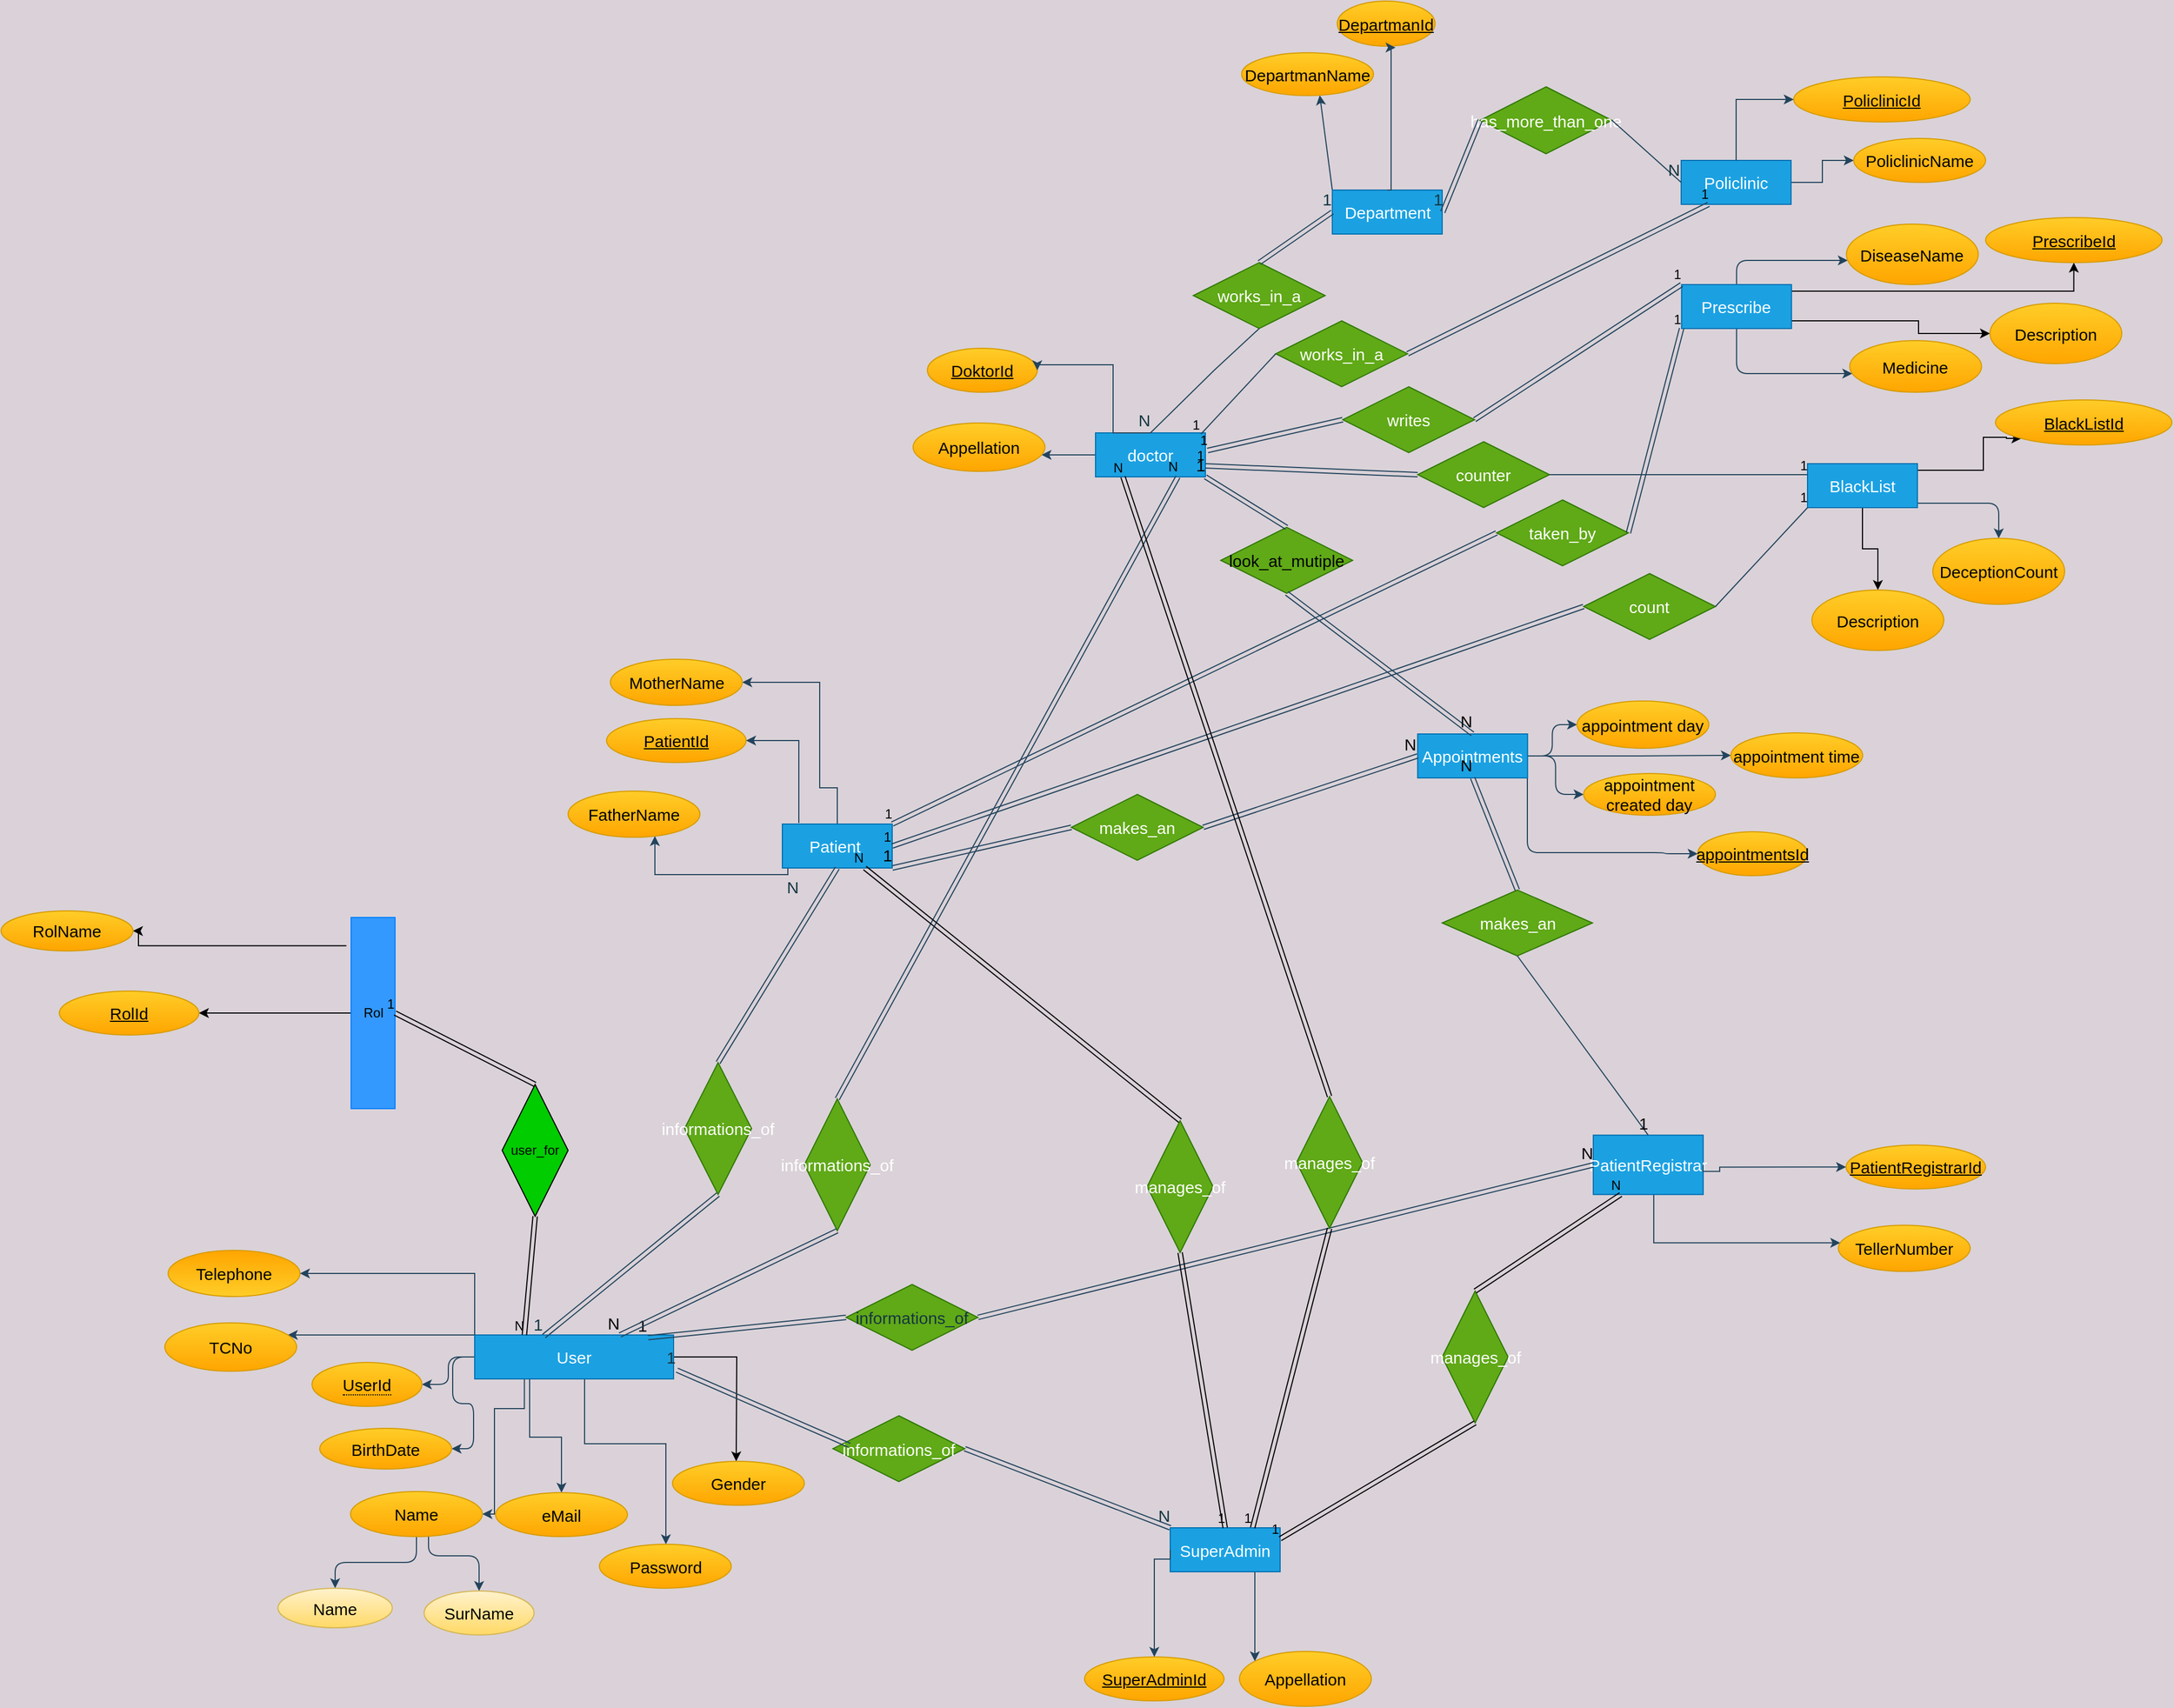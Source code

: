 <mxfile version="14.6.10" type="device"><diagram name="Appointments E\R Diagrams" id="dDie4r0zRsrbITL8j_XA"><mxGraphModel dx="3103" dy="2133" grid="0" gridSize="10" guides="1" tooltips="1" connect="1" arrows="1" fold="1" page="1" pageScale="1" pageWidth="827" pageHeight="1169" background="#DAD2D8" math="0" shadow="0"><root><mxCell id="AO2JPcbmWv0frYZ7-JBn-0"/><mxCell id="AO2JPcbmWv0frYZ7-JBn-1" parent="AO2JPcbmWv0frYZ7-JBn-0"/><mxCell id="AO2JPcbmWv0frYZ7-JBn-2" value="" style="edgeStyle=orthogonalEdgeStyle;rounded=0;orthogonalLoop=1;jettySize=auto;html=1;strokeColor=#23445d;fontColor=#143642;labelBackgroundColor=#DAD2D8;fontSize=15;fillColor=#bac8d3;" parent="AO2JPcbmWv0frYZ7-JBn-1" source="AO2JPcbmWv0frYZ7-JBn-3" target="AO2JPcbmWv0frYZ7-JBn-24" edge="1"><mxGeometry relative="1" as="geometry"><Array as="points"><mxPoint x="172" y="83"/><mxPoint x="172" y="83"/></Array></mxGeometry></mxCell><mxCell id="AO2JPcbmWv0frYZ7-JBn-3" value="doctor" style="whiteSpace=wrap;html=1;align=center;fillColor=#1ba1e2;strokeColor=#006EAF;fontColor=#ffffff;fontSize=15;" parent="AO2JPcbmWv0frYZ7-JBn-1" vertex="1"><mxGeometry x="211" y="63" width="100" height="40" as="geometry"/></mxCell><mxCell id="AO2JPcbmWv0frYZ7-JBn-4" value="" style="edgeStyle=orthogonalEdgeStyle;rounded=0;orthogonalLoop=1;jettySize=auto;html=1;strokeColor=#23445d;fontColor=#143642;labelBackgroundColor=#DAD2D8;fontSize=15;fillColor=#bac8d3;" parent="AO2JPcbmWv0frYZ7-JBn-1" source="AO2JPcbmWv0frYZ7-JBn-5" target="AO2JPcbmWv0frYZ7-JBn-8" edge="1"><mxGeometry relative="1" as="geometry"><Array as="points"><mxPoint x="434" y="-262"/></Array></mxGeometry></mxCell><mxCell id="AO2JPcbmWv0frYZ7-JBn-5" value="Department" style="whiteSpace=wrap;html=1;align=center;fillColor=#1ba1e2;strokeColor=#006EAF;fontColor=#ffffff;fontSize=15;" parent="AO2JPcbmWv0frYZ7-JBn-1" vertex="1"><mxGeometry x="426.5" y="-158" width="100" height="40" as="geometry"/></mxCell><mxCell id="AO2JPcbmWv0frYZ7-JBn-6" value="DoktorId" style="ellipse;whiteSpace=wrap;html=1;align=center;fontStyle=4;fillColor=#ffcd28;strokeColor=#d79b00;fontSize=15;gradientColor=#ffa500;" parent="AO2JPcbmWv0frYZ7-JBn-1" vertex="1"><mxGeometry x="58" y="-14" width="100" height="40" as="geometry"/></mxCell><mxCell id="AO2JPcbmWv0frYZ7-JBn-7" value="" style="edgeStyle=orthogonalEdgeStyle;rounded=0;orthogonalLoop=1;jettySize=auto;html=1;exitX=0.5;exitY=0;exitDx=0;exitDy=0;strokeColor=#23445d;fontColor=#143642;labelBackgroundColor=#DAD2D8;entryX=1;entryY=0.5;entryDx=0;entryDy=0;fontSize=15;fillColor=#bac8d3;" parent="AO2JPcbmWv0frYZ7-JBn-1" source="AO2JPcbmWv0frYZ7-JBn-3" target="AO2JPcbmWv0frYZ7-JBn-6" edge="1"><mxGeometry relative="1" as="geometry"><mxPoint x="303" y="110" as="sourcePoint"/><mxPoint x="328" y="191.504" as="targetPoint"/><Array as="points"><mxPoint x="227" y="63"/><mxPoint x="227" y="1"/></Array></mxGeometry></mxCell><mxCell id="AO2JPcbmWv0frYZ7-JBn-8" value="DepartmanName" style="ellipse;whiteSpace=wrap;html=1;fillColor=#ffcd28;strokeColor=#d79b00;fontSize=15;gradientColor=#ffa500;" parent="AO2JPcbmWv0frYZ7-JBn-1" vertex="1"><mxGeometry x="344" y="-283" width="120" height="39" as="geometry"/></mxCell><mxCell id="AO2JPcbmWv0frYZ7-JBn-9" value="DepartmanId" style="ellipse;whiteSpace=wrap;html=1;align=center;fontStyle=4;fillColor=#ffcd28;strokeColor=#d79b00;fontSize=15;gradientColor=#ffa500;" parent="AO2JPcbmWv0frYZ7-JBn-1" vertex="1"><mxGeometry x="431" y="-330" width="89" height="41" as="geometry"/></mxCell><mxCell id="AO2JPcbmWv0frYZ7-JBn-10" value="" style="edgeStyle=orthogonalEdgeStyle;rounded=0;orthogonalLoop=1;jettySize=auto;html=1;exitX=0.5;exitY=0;exitDx=0;exitDy=0;entryX=0.596;entryY=1.032;entryDx=0;entryDy=0;entryPerimeter=0;strokeColor=#23445d;fontColor=#143642;labelBackgroundColor=#DAD2D8;fontSize=15;fillColor=#bac8d3;" parent="AO2JPcbmWv0frYZ7-JBn-1" source="AO2JPcbmWv0frYZ7-JBn-5" target="AO2JPcbmWv0frYZ7-JBn-9" edge="1"><mxGeometry relative="1" as="geometry"><mxPoint x="715.5" y="-43.0" as="sourcePoint"/><mxPoint x="715.5" y="-94" as="targetPoint"/><Array as="points"><mxPoint x="480" y="-158"/></Array></mxGeometry></mxCell><mxCell id="AO2JPcbmWv0frYZ7-JBn-11" value="" style="edgeStyle=orthogonalEdgeStyle;rounded=0;orthogonalLoop=1;jettySize=auto;html=1;strokeColor=#23445d;fontColor=#143642;labelBackgroundColor=#DAD2D8;fontSize=15;fillColor=#bac8d3;" parent="AO2JPcbmWv0frYZ7-JBn-1" source="AO2JPcbmWv0frYZ7-JBn-12" target="AO2JPcbmWv0frYZ7-JBn-13" edge="1"><mxGeometry relative="1" as="geometry"/></mxCell><mxCell id="AO2JPcbmWv0frYZ7-JBn-12" value="Policlinic" style="whiteSpace=wrap;html=1;align=center;fillColor=#1ba1e2;strokeColor=#006EAF;fontColor=#ffffff;fontSize=15;" parent="AO2JPcbmWv0frYZ7-JBn-1" vertex="1"><mxGeometry x="744" y="-185" width="100" height="40" as="geometry"/></mxCell><mxCell id="AO2JPcbmWv0frYZ7-JBn-13" value="PoliclinicName" style="ellipse;whiteSpace=wrap;html=1;fillColor=#ffcd28;strokeColor=#d79b00;fontSize=15;gradientColor=#ffa500;" parent="AO2JPcbmWv0frYZ7-JBn-1" vertex="1"><mxGeometry x="901.03" y="-205" width="120" height="40" as="geometry"/></mxCell><mxCell id="AO2JPcbmWv0frYZ7-JBn-14" value="&lt;font style=&quot;vertical-align: inherit ; font-size: 15px&quot;&gt;&lt;font style=&quot;vertical-align: inherit ; font-size: 15px&quot;&gt;&lt;font style=&quot;vertical-align: inherit ; font-size: 15px&quot;&gt;&lt;font style=&quot;vertical-align: inherit ; font-size: 15px&quot;&gt;works_in_a&lt;/font&gt;&lt;/font&gt;&lt;/font&gt;&lt;/font&gt;" style="shape=rhombus;perimeter=rhombusPerimeter;whiteSpace=wrap;html=1;align=center;fillColor=#60a917;strokeColor=#2D7600;fontSize=15;fontColor=#ffffff;" parent="AO2JPcbmWv0frYZ7-JBn-1" vertex="1"><mxGeometry x="300" y="-92" width="120" height="60" as="geometry"/></mxCell><mxCell id="AO2JPcbmWv0frYZ7-JBn-15" value="&lt;font style=&quot;vertical-align: inherit ; font-size: 15px&quot;&gt;&lt;font style=&quot;vertical-align: inherit ; font-size: 15px&quot;&gt;has_more_than_one&lt;/font&gt;&lt;/font&gt;" style="shape=rhombus;perimeter=rhombusPerimeter;whiteSpace=wrap;html=1;align=center;fillColor=#60a917;strokeColor=#2D7600;fontSize=15;fontColor=#ffffff;" parent="AO2JPcbmWv0frYZ7-JBn-1" vertex="1"><mxGeometry x="561" y="-252" width="120" height="61" as="geometry"/></mxCell><mxCell id="AO2JPcbmWv0frYZ7-JBn-16" value="" style="shape=link;html=1;rounded=0;entryX=0;entryY=0.5;entryDx=0;entryDy=0;exitX=0.5;exitY=0;exitDx=0;exitDy=0;strokeColor=#23445d;fontColor=#143642;labelBackgroundColor=#DAD2D8;fontSize=15;fillColor=#bac8d3;" parent="AO2JPcbmWv0frYZ7-JBn-1" source="AO2JPcbmWv0frYZ7-JBn-14" target="AO2JPcbmWv0frYZ7-JBn-5" edge="1"><mxGeometry relative="1" as="geometry"><mxPoint x="384" y="-108.67" as="sourcePoint"/><mxPoint x="544" y="-108.67" as="targetPoint"/><Array as="points"/></mxGeometry></mxCell><mxCell id="AO2JPcbmWv0frYZ7-JBn-17" value="1" style="resizable=0;html=1;align=right;verticalAlign=bottom;fillColor=#FAE5C7;strokeColor=#0F8B8D;fontColor=#143642;fontSize=15;" parent="AO2JPcbmWv0frYZ7-JBn-16" connectable="0" vertex="1"><mxGeometry x="1" relative="1" as="geometry"/></mxCell><mxCell id="AO2JPcbmWv0frYZ7-JBn-18" value="" style="endArrow=none;html=1;rounded=0;entryX=0.5;entryY=0;entryDx=0;entryDy=0;exitX=0.5;exitY=1;exitDx=0;exitDy=0;strokeColor=#23445d;fontColor=#143642;labelBackgroundColor=#DAD2D8;fontSize=15;fillColor=#bac8d3;" parent="AO2JPcbmWv0frYZ7-JBn-1" source="AO2JPcbmWv0frYZ7-JBn-14" target="AO2JPcbmWv0frYZ7-JBn-3" edge="1"><mxGeometry relative="1" as="geometry"><mxPoint x="316" y="14.33" as="sourcePoint"/><mxPoint x="476" y="14.33" as="targetPoint"/><Array as="points"><mxPoint x="319" y="6"/></Array></mxGeometry></mxCell><mxCell id="AO2JPcbmWv0frYZ7-JBn-19" value="N" style="resizable=0;html=1;align=right;verticalAlign=bottom;fillColor=#FAE5C7;strokeColor=#0F8B8D;fontColor=#143642;fontSize=15;" parent="AO2JPcbmWv0frYZ7-JBn-18" connectable="0" vertex="1"><mxGeometry x="1" relative="1" as="geometry"/></mxCell><mxCell id="AO2JPcbmWv0frYZ7-JBn-20" value="" style="shape=link;html=1;rounded=0;exitX=0;exitY=0.5;exitDx=0;exitDy=0;strokeColor=#23445d;fontColor=#143642;labelBackgroundColor=#DAD2D8;fontSize=15;fillColor=#bac8d3;" parent="AO2JPcbmWv0frYZ7-JBn-1" source="AO2JPcbmWv0frYZ7-JBn-15" edge="1"><mxGeometry relative="1" as="geometry"><mxPoint x="542" y="89" as="sourcePoint"/><mxPoint x="527" y="-138" as="targetPoint"/><Array as="points"/></mxGeometry></mxCell><mxCell id="AO2JPcbmWv0frYZ7-JBn-21" value="1" style="resizable=0;html=1;align=right;verticalAlign=bottom;fillColor=#FAE5C7;strokeColor=#0F8B8D;fontColor=#143642;fontSize=15;" parent="AO2JPcbmWv0frYZ7-JBn-20" connectable="0" vertex="1"><mxGeometry x="1" relative="1" as="geometry"/></mxCell><mxCell id="AO2JPcbmWv0frYZ7-JBn-22" value="" style="endArrow=none;html=1;rounded=0;entryX=0;entryY=0.5;entryDx=0;entryDy=0;exitX=1;exitY=0.5;exitDx=0;exitDy=0;strokeColor=#23445d;fontColor=#143642;labelBackgroundColor=#DAD2D8;fontSize=15;fillColor=#bac8d3;" parent="AO2JPcbmWv0frYZ7-JBn-1" source="AO2JPcbmWv0frYZ7-JBn-15" target="AO2JPcbmWv0frYZ7-JBn-12" edge="1"><mxGeometry relative="1" as="geometry"><mxPoint x="911" y="-77" as="sourcePoint"/><mxPoint x="271" y="73.0" as="targetPoint"/><Array as="points"/></mxGeometry></mxCell><mxCell id="AO2JPcbmWv0frYZ7-JBn-23" value="N" style="resizable=0;html=1;align=right;verticalAlign=bottom;fillColor=#FAE5C7;strokeColor=#0F8B8D;fontColor=#143642;fontSize=15;" parent="AO2JPcbmWv0frYZ7-JBn-22" connectable="0" vertex="1"><mxGeometry x="1" relative="1" as="geometry"/></mxCell><mxCell id="AO2JPcbmWv0frYZ7-JBn-24" value="Appellation" style="ellipse;whiteSpace=wrap;html=1;fillColor=#ffcd28;strokeColor=#d79b00;fontSize=15;gradientColor=#ffa500;" parent="AO2JPcbmWv0frYZ7-JBn-1" vertex="1"><mxGeometry x="45" y="54" width="120" height="44" as="geometry"/></mxCell><mxCell id="AO2JPcbmWv0frYZ7-JBn-25" value="" style="edgeStyle=orthogonalEdgeStyle;rounded=0;orthogonalLoop=1;jettySize=auto;html=1;strokeColor=#23445d;fontColor=#143642;labelBackgroundColor=#DAD2D8;fontSize=15;fillColor=#bac8d3;" parent="AO2JPcbmWv0frYZ7-JBn-1" source="AO2JPcbmWv0frYZ7-JBn-26" target="AO2JPcbmWv0frYZ7-JBn-27" edge="1"><mxGeometry relative="1" as="geometry"><Array as="points"><mxPoint x="719.03" y="800.15"/></Array></mxGeometry></mxCell><mxCell id="AO2JPcbmWv0frYZ7-JBn-26" value="&lt;font style=&quot;vertical-align: inherit; font-size: 15px;&quot;&gt;&lt;font style=&quot;vertical-align: inherit; font-size: 15px;&quot;&gt;PatientRegistrar&lt;/font&gt;&lt;/font&gt;" style="whiteSpace=wrap;html=1;align=center;fillColor=#1ba1e2;strokeColor=#006EAF;fontColor=#ffffff;fontSize=15;" parent="AO2JPcbmWv0frYZ7-JBn-1" vertex="1"><mxGeometry x="664.03" y="702.15" width="100" height="54" as="geometry"/></mxCell><mxCell id="AO2JPcbmWv0frYZ7-JBn-27" value="TellerNumber" style="ellipse;whiteSpace=wrap;html=1;fillColor=#ffcd28;strokeColor=#d79b00;fontSize=15;gradientColor=#ffa500;" parent="AO2JPcbmWv0frYZ7-JBn-1" vertex="1"><mxGeometry x="887.03" y="784.15" width="120" height="42" as="geometry"/></mxCell><mxCell id="AO2JPcbmWv0frYZ7-JBn-28" value="&lt;font style=&quot;vertical-align: inherit; font-size: 15px;&quot;&gt;&lt;font style=&quot;vertical-align: inherit; font-size: 15px;&quot;&gt;PatientRegistrarId&lt;/font&gt;&lt;/font&gt;" style="ellipse;whiteSpace=wrap;html=1;align=center;fontStyle=4;fillColor=#ffcd28;strokeColor=#d79b00;fontSize=15;gradientColor=#ffa500;" parent="AO2JPcbmWv0frYZ7-JBn-1" vertex="1"><mxGeometry x="894.03" y="711.15" width="127" height="40" as="geometry"/></mxCell><mxCell id="AO2JPcbmWv0frYZ7-JBn-29" value="" style="edgeStyle=orthogonalEdgeStyle;rounded=0;orthogonalLoop=1;jettySize=auto;html=1;exitX=0.25;exitY=1;exitDx=0;exitDy=0;strokeColor=#23445d;fontColor=#143642;labelBackgroundColor=#DAD2D8;fontSize=15;fillColor=#bac8d3;" parent="AO2JPcbmWv0frYZ7-JBn-1" source="AO2JPcbmWv0frYZ7-JBn-52" target="AO2JPcbmWv0frYZ7-JBn-37" edge="1"><mxGeometry relative="1" as="geometry"><Array as="points"><mxPoint x="-329" y="951"/><mxPoint x="-336" y="951"/><mxPoint x="-336" y="1014"/></Array></mxGeometry></mxCell><mxCell id="AO2JPcbmWv0frYZ7-JBn-30" value="" style="edgeStyle=orthogonalEdgeStyle;rounded=0;orthogonalLoop=1;jettySize=auto;html=1;strokeColor=#23445d;fontColor=#143642;labelBackgroundColor=#DAD2D8;exitX=0;exitY=0;exitDx=0;exitDy=0;fontSize=15;fillColor=#bac8d3;" parent="AO2JPcbmWv0frYZ7-JBn-1" source="AO2JPcbmWv0frYZ7-JBn-52" target="AO2JPcbmWv0frYZ7-JBn-38" edge="1"><mxGeometry relative="1" as="geometry"><Array as="points"><mxPoint x="-423" y="884"/><mxPoint x="-423" y="884"/></Array></mxGeometry></mxCell><mxCell id="AO2JPcbmWv0frYZ7-JBn-31" value="" style="edgeStyle=orthogonalEdgeStyle;rounded=0;orthogonalLoop=1;jettySize=auto;html=1;exitX=0.5;exitY=1;exitDx=0;exitDy=0;strokeColor=#23445d;fontColor=#143642;labelBackgroundColor=#DAD2D8;fontSize=15;fillColor=#bac8d3;" parent="AO2JPcbmWv0frYZ7-JBn-1" source="AO2JPcbmWv0frYZ7-JBn-52" target="AO2JPcbmWv0frYZ7-JBn-39" edge="1"><mxGeometry relative="1" as="geometry"><Array as="points"><mxPoint x="-304" y="977"/><mxPoint x="-275" y="977"/></Array></mxGeometry></mxCell><mxCell id="AO2JPcbmWv0frYZ7-JBn-32" value="" style="edgeStyle=orthogonalEdgeStyle;rounded=0;orthogonalLoop=1;jettySize=auto;html=1;exitX=1;exitY=1;exitDx=0;exitDy=0;strokeColor=#23445d;fontColor=#143642;labelBackgroundColor=#DAD2D8;fontSize=15;fillColor=#bac8d3;" parent="AO2JPcbmWv0frYZ7-JBn-1" source="AO2JPcbmWv0frYZ7-JBn-52" target="AO2JPcbmWv0frYZ7-JBn-40" edge="1"><mxGeometry relative="1" as="geometry"><Array as="points"><mxPoint x="-254" y="983"/><mxPoint x="-180" y="983"/></Array></mxGeometry></mxCell><mxCell id="AO2JPcbmWv0frYZ7-JBn-33" value="" style="edgeStyle=orthogonalEdgeStyle;rounded=0;orthogonalLoop=1;jettySize=auto;html=1;strokeColor=#23445d;fontColor=#143642;labelBackgroundColor=#DAD2D8;fontSize=15;fillColor=#bac8d3;" parent="AO2JPcbmWv0frYZ7-JBn-1" source="AO2JPcbmWv0frYZ7-JBn-34" target="AO2JPcbmWv0frYZ7-JBn-43" edge="1"><mxGeometry relative="1" as="geometry"><Array as="points"><mxPoint x="356" y="1118.5"/><mxPoint x="356" y="1118.5"/></Array></mxGeometry></mxCell><mxCell id="AO2JPcbmWv0frYZ7-JBn-34" value="&lt;span style=&quot;font-size: 15px;&quot;&gt;SuperAdmin&lt;/span&gt;" style="whiteSpace=wrap;html=1;align=center;fillColor=#1ba1e2;strokeColor=#006EAF;fontColor=#ffffff;fontSize=15;" parent="AO2JPcbmWv0frYZ7-JBn-1" vertex="1"><mxGeometry x="279" y="1059.5" width="100" height="40" as="geometry"/></mxCell><mxCell id="AO2JPcbmWv0frYZ7-JBn-35" value="" style="edgeStyle=orthogonalEdgeStyle;curved=0;rounded=1;sketch=0;orthogonalLoop=1;jettySize=auto;html=1;fontColor=#143642;strokeColor=#23445d;fillColor=#bac8d3;fontSize=15;" parent="AO2JPcbmWv0frYZ7-JBn-1" source="AO2JPcbmWv0frYZ7-JBn-37" target="AO2JPcbmWv0frYZ7-JBn-80" edge="1"><mxGeometry relative="1" as="geometry"/></mxCell><mxCell id="AO2JPcbmWv0frYZ7-JBn-36" value="" style="edgeStyle=orthogonalEdgeStyle;curved=0;rounded=1;sketch=0;orthogonalLoop=1;jettySize=auto;html=1;fontColor=#143642;strokeColor=#23445d;fillColor=#bac8d3;entryX=0.5;entryY=0;entryDx=0;entryDy=0;fontSize=15;" parent="AO2JPcbmWv0frYZ7-JBn-1" source="AO2JPcbmWv0frYZ7-JBn-37" target="AO2JPcbmWv0frYZ7-JBn-81" edge="1"><mxGeometry relative="1" as="geometry"><mxPoint x="-340" y="1126.5" as="targetPoint"/><Array as="points"><mxPoint x="-396" y="1085"/><mxPoint x="-350" y="1085"/><mxPoint x="-350" y="1109"/></Array></mxGeometry></mxCell><mxCell id="AO2JPcbmWv0frYZ7-JBn-37" value="&lt;font style=&quot;vertical-align: inherit; font-size: 15px;&quot;&gt;&lt;font style=&quot;vertical-align: inherit; font-size: 15px;&quot;&gt;Name&lt;/font&gt;&lt;/font&gt;" style="ellipse;whiteSpace=wrap;html=1;fillColor=#ffcd28;strokeColor=#d79b00;fontSize=15;gradientColor=#ffa500;" parent="AO2JPcbmWv0frYZ7-JBn-1" vertex="1"><mxGeometry x="-467" y="1026.5" width="120" height="41" as="geometry"/></mxCell><mxCell id="AO2JPcbmWv0frYZ7-JBn-38" value="&lt;font style=&quot;vertical-align: inherit; font-size: 15px;&quot;&gt;&lt;font style=&quot;vertical-align: inherit; font-size: 15px;&quot;&gt;TCNo&lt;/font&gt;&lt;/font&gt;" style="ellipse;whiteSpace=wrap;html=1;fillColor=#ffcd28;strokeColor=#d79b00;fontSize=15;gradientColor=#ffa500;" parent="AO2JPcbmWv0frYZ7-JBn-1" vertex="1"><mxGeometry x="-636" y="873" width="120" height="44" as="geometry"/></mxCell><mxCell id="AO2JPcbmWv0frYZ7-JBn-39" value="&lt;font style=&quot;vertical-align: inherit; font-size: 15px;&quot;&gt;&lt;font style=&quot;vertical-align: inherit; font-size: 15px;&quot;&gt;eMail&lt;/font&gt;&lt;/font&gt;" style="ellipse;whiteSpace=wrap;html=1;fillColor=#ffcd28;strokeColor=#d79b00;fontSize=15;gradientColor=#ffa500;" parent="AO2JPcbmWv0frYZ7-JBn-1" vertex="1"><mxGeometry x="-335" y="1027.5" width="120" height="40" as="geometry"/></mxCell><mxCell id="AO2JPcbmWv0frYZ7-JBn-40" value="&lt;font style=&quot;vertical-align: inherit; font-size: 15px;&quot;&gt;&lt;font style=&quot;vertical-align: inherit; font-size: 15px;&quot;&gt;&lt;font style=&quot;vertical-align: inherit; font-size: 15px;&quot;&gt;&lt;font style=&quot;vertical-align: inherit; font-size: 15px;&quot;&gt;Password&lt;/font&gt;&lt;/font&gt;&lt;/font&gt;&lt;/font&gt;" style="ellipse;whiteSpace=wrap;html=1;fillColor=#ffcd28;strokeColor=#d79b00;fontSize=15;gradientColor=#ffa500;" parent="AO2JPcbmWv0frYZ7-JBn-1" vertex="1"><mxGeometry x="-240.5" y="1074.5" width="120" height="40" as="geometry"/></mxCell><mxCell id="AO2JPcbmWv0frYZ7-JBn-41" value="&lt;font style=&quot;vertical-align: inherit; font-size: 15px;&quot;&gt;&lt;font style=&quot;vertical-align: inherit; font-size: 15px;&quot;&gt;SuperAdminId&lt;/font&gt;&lt;/font&gt;" style="ellipse;whiteSpace=wrap;html=1;align=center;fontStyle=4;fillColor=#ffcd28;strokeColor=#d79b00;fontSize=15;gradientColor=#ffa500;" parent="AO2JPcbmWv0frYZ7-JBn-1" vertex="1"><mxGeometry x="201" y="1177" width="127" height="40" as="geometry"/></mxCell><mxCell id="AO2JPcbmWv0frYZ7-JBn-42" value="" style="edgeStyle=orthogonalEdgeStyle;rounded=0;orthogonalLoop=1;jettySize=auto;html=1;entryX=0.5;entryY=0;entryDx=0;entryDy=0;exitX=0;exitY=0.5;exitDx=0;exitDy=0;strokeColor=#23445d;fontColor=#143642;labelBackgroundColor=#DAD2D8;fontSize=15;fillColor=#bac8d3;" parent="AO2JPcbmWv0frYZ7-JBn-1" source="AO2JPcbmWv0frYZ7-JBn-34" target="AO2JPcbmWv0frYZ7-JBn-41" edge="1"><mxGeometry relative="1" as="geometry"><mxPoint x="377" y="687.5" as="sourcePoint"/><mxPoint x="377" y="734.5" as="targetPoint"/><Array as="points"><mxPoint x="265" y="1088"/></Array></mxGeometry></mxCell><mxCell id="AO2JPcbmWv0frYZ7-JBn-43" value="Appellation" style="ellipse;whiteSpace=wrap;html=1;fillColor=#ffcd28;strokeColor=#d79b00;fontSize=15;gradientColor=#ffa500;" parent="AO2JPcbmWv0frYZ7-JBn-1" vertex="1"><mxGeometry x="342" y="1172" width="120" height="50" as="geometry"/></mxCell><mxCell id="AO2JPcbmWv0frYZ7-JBn-44" value="" style="edgeStyle=orthogonalEdgeStyle;rounded=0;orthogonalLoop=1;jettySize=auto;html=1;exitX=0.5;exitY=0;exitDx=0;exitDy=0;strokeColor=#23445d;fontColor=#143642;labelBackgroundColor=#DAD2D8;fontSize=15;fillColor=#bac8d3;" parent="AO2JPcbmWv0frYZ7-JBn-1" source="AO2JPcbmWv0frYZ7-JBn-46" target="AO2JPcbmWv0frYZ7-JBn-47" edge="1"><mxGeometry relative="1" as="geometry"><Array as="points"><mxPoint x="-24" y="386"/><mxPoint x="-40" y="386"/></Array></mxGeometry></mxCell><mxCell id="AO2JPcbmWv0frYZ7-JBn-45" value="" style="edgeStyle=orthogonalEdgeStyle;rounded=0;orthogonalLoop=1;jettySize=auto;html=1;strokeColor=#23445d;fontColor=#143642;labelBackgroundColor=#DAD2D8;fontSize=15;fillColor=#bac8d3;" parent="AO2JPcbmWv0frYZ7-JBn-1" source="AO2JPcbmWv0frYZ7-JBn-46" target="AO2JPcbmWv0frYZ7-JBn-49" edge="1"><mxGeometry relative="1" as="geometry"><Array as="points"><mxPoint x="-69" y="465"/><mxPoint x="-190" y="465"/></Array></mxGeometry></mxCell><mxCell id="AO2JPcbmWv0frYZ7-JBn-46" value="&lt;font style=&quot;vertical-align: inherit; font-size: 15px;&quot;&gt;&lt;font style=&quot;vertical-align: inherit; font-size: 15px;&quot;&gt;Patient&amp;nbsp;&lt;/font&gt;&lt;/font&gt;" style="whiteSpace=wrap;html=1;align=center;fillColor=#1ba1e2;strokeColor=#006EAF;fontColor=#ffffff;fontSize=15;" parent="AO2JPcbmWv0frYZ7-JBn-1" vertex="1"><mxGeometry x="-74" y="419" width="100" height="40" as="geometry"/></mxCell><mxCell id="AO2JPcbmWv0frYZ7-JBn-47" value="&lt;font style=&quot;vertical-align: inherit ; font-size: 15px&quot;&gt;&lt;font style=&quot;vertical-align: inherit ; font-size: 15px&quot;&gt;MotherName&lt;/font&gt;&lt;/font&gt;" style="ellipse;whiteSpace=wrap;html=1;fillColor=#ffcd28;strokeColor=#d79b00;fontSize=15;gradientColor=#ffa500;" parent="AO2JPcbmWv0frYZ7-JBn-1" vertex="1"><mxGeometry x="-230.5" y="269" width="120" height="42" as="geometry"/></mxCell><mxCell id="AO2JPcbmWv0frYZ7-JBn-48" value="&lt;font style=&quot;vertical-align: inherit; font-size: 15px;&quot;&gt;&lt;font style=&quot;vertical-align: inherit; font-size: 15px;&quot;&gt;PatientId&lt;/font&gt;&lt;/font&gt;" style="ellipse;whiteSpace=wrap;html=1;align=center;fontStyle=4;fillColor=#ffcd28;strokeColor=#d79b00;fontSize=15;gradientColor=#ffa500;" parent="AO2JPcbmWv0frYZ7-JBn-1" vertex="1"><mxGeometry x="-234" y="323" width="127" height="40" as="geometry"/></mxCell><mxCell id="AO2JPcbmWv0frYZ7-JBn-49" value="FatherName" style="ellipse;whiteSpace=wrap;html=1;fillColor=#ffcd28;strokeColor=#d79b00;fontSize=15;gradientColor=#ffa500;" parent="AO2JPcbmWv0frYZ7-JBn-1" vertex="1"><mxGeometry x="-269" y="389" width="120" height="42" as="geometry"/></mxCell><mxCell id="AO2JPcbmWv0frYZ7-JBn-50" value="" style="edgeStyle=orthogonalEdgeStyle;curved=0;rounded=1;sketch=0;orthogonalLoop=1;jettySize=auto;html=1;strokeColor=#23445d;fontColor=#143642;labelBackgroundColor=#DAD2D8;entryX=1;entryY=0.5;entryDx=0;entryDy=0;fontSize=15;fillColor=#bac8d3;" parent="AO2JPcbmWv0frYZ7-JBn-1" source="AO2JPcbmWv0frYZ7-JBn-52" target="AO2JPcbmWv0frYZ7-JBn-53" edge="1"><mxGeometry relative="1" as="geometry"/></mxCell><mxCell id="AO2JPcbmWv0frYZ7-JBn-51" value="" style="edgeStyle=orthogonalEdgeStyle;curved=0;rounded=1;sketch=0;orthogonalLoop=1;jettySize=auto;html=1;entryX=1;entryY=0.5;entryDx=0;entryDy=0;strokeColor=#23445d;fontColor=#143642;labelBackgroundColor=#DAD2D8;fontSize=15;fillColor=#bac8d3;" parent="AO2JPcbmWv0frYZ7-JBn-1" source="AO2JPcbmWv0frYZ7-JBn-52" target="AO2JPcbmWv0frYZ7-JBn-54" edge="1"><mxGeometry relative="1" as="geometry"><Array as="points"/></mxGeometry></mxCell><mxCell id="Gdu1s46GHsckq-vRokY--0" value="" style="edgeStyle=orthogonalEdgeStyle;rounded=0;orthogonalLoop=1;jettySize=auto;html=1;" parent="AO2JPcbmWv0frYZ7-JBn-1" source="AO2JPcbmWv0frYZ7-JBn-52" edge="1"><mxGeometry relative="1" as="geometry"><mxPoint x="-116" y="999" as="targetPoint"/></mxGeometry></mxCell><mxCell id="AO2JPcbmWv0frYZ7-JBn-52" value="User" style="whiteSpace=wrap;html=1;align=center;rounded=0;sketch=0;fillColor=#1ba1e2;strokeColor=#006EAF;fontColor=#ffffff;fontSize=15;" parent="AO2JPcbmWv0frYZ7-JBn-1" vertex="1"><mxGeometry x="-354.01" y="884" width="181.01" height="40" as="geometry"/></mxCell><mxCell id="AO2JPcbmWv0frYZ7-JBn-53" value="BirthDate" style="ellipse;whiteSpace=wrap;html=1;rounded=0;sketch=0;fillColor=#ffcd28;strokeColor=#d79b00;fontSize=15;gradientColor=#ffa500;" parent="AO2JPcbmWv0frYZ7-JBn-1" vertex="1"><mxGeometry x="-495" y="969" width="120" height="37" as="geometry"/></mxCell><mxCell id="AO2JPcbmWv0frYZ7-JBn-54" value="&lt;span style=&quot;border-bottom: 1px dotted; font-size: 15px;&quot;&gt;UserId&lt;/span&gt;" style="ellipse;whiteSpace=wrap;html=1;align=center;rounded=0;sketch=0;fillColor=#ffcd28;strokeColor=#d79b00;fontSize=15;gradientColor=#ffa500;" parent="AO2JPcbmWv0frYZ7-JBn-1" vertex="1"><mxGeometry x="-502" y="909" width="100" height="40" as="geometry"/></mxCell><mxCell id="AO2JPcbmWv0frYZ7-JBn-55" value="" style="edgeStyle=orthogonalEdgeStyle;rounded=0;orthogonalLoop=1;jettySize=auto;html=1;entryX=1;entryY=0.5;entryDx=0;entryDy=0;strokeColor=#23445d;fontColor=#143642;labelBackgroundColor=#DAD2D8;fontSize=15;fillColor=#bac8d3;" parent="AO2JPcbmWv0frYZ7-JBn-1" target="AO2JPcbmWv0frYZ7-JBn-48" edge="1"><mxGeometry relative="1" as="geometry"><Array as="points"><mxPoint x="-59" y="343"/></Array><mxPoint x="-59" y="418" as="sourcePoint"/><mxPoint x="-180.0" y="537" as="targetPoint"/></mxGeometry></mxCell><mxCell id="AO2JPcbmWv0frYZ7-JBn-56" value="informations_of" style="shape=rhombus;perimeter=rhombusPerimeter;whiteSpace=wrap;html=1;align=center;rounded=0;sketch=0;fillColor=#60a917;strokeColor=#2D7600;fontSize=15;fontColor=#ffffff;direction=south;" parent="AO2JPcbmWv0frYZ7-JBn-1" vertex="1"><mxGeometry x="-163" y="636.15" width="61" height="120" as="geometry"/></mxCell><mxCell id="AO2JPcbmWv0frYZ7-JBn-57" value="" style="shape=link;html=1;rounded=0;exitX=0;exitY=0.5;exitDx=0;exitDy=0;strokeColor=#23445d;fontColor=#143642;labelBackgroundColor=#DAD2D8;entryX=0.5;entryY=1;entryDx=0;entryDy=0;fontSize=15;fillColor=#bac8d3;" parent="AO2JPcbmWv0frYZ7-JBn-1" source="AO2JPcbmWv0frYZ7-JBn-56" target="AO2JPcbmWv0frYZ7-JBn-46" edge="1"><mxGeometry relative="1" as="geometry"><mxPoint x="425" y="693" as="sourcePoint"/><mxPoint x="-33" y="486" as="targetPoint"/></mxGeometry></mxCell><mxCell id="AO2JPcbmWv0frYZ7-JBn-58" value="N" style="resizable=0;html=1;align=right;verticalAlign=bottom;fillColor=#FAE5C7;strokeColor=#0F8B8D;fontColor=#143642;fontSize=15;" parent="AO2JPcbmWv0frYZ7-JBn-57" connectable="0" vertex="1"><mxGeometry x="1" relative="1" as="geometry"><mxPoint x="-34" y="28" as="offset"/></mxGeometry></mxCell><mxCell id="AO2JPcbmWv0frYZ7-JBn-59" value="" style="shape=link;html=1;rounded=0;exitX=1;exitY=0.5;exitDx=0;exitDy=0;strokeColor=#23445d;fontColor=#143642;labelBackgroundColor=#DAD2D8;fontSize=15;fillColor=#bac8d3;entryX=0.348;entryY=0.025;entryDx=0;entryDy=0;entryPerimeter=0;" parent="AO2JPcbmWv0frYZ7-JBn-1" source="AO2JPcbmWv0frYZ7-JBn-56" target="AO2JPcbmWv0frYZ7-JBn-52" edge="1"><mxGeometry relative="1" as="geometry"><mxPoint x="262" y="553" as="sourcePoint"/><mxPoint x="-85" y="715" as="targetPoint"/></mxGeometry></mxCell><mxCell id="AO2JPcbmWv0frYZ7-JBn-60" value="1" style="resizable=0;html=1;align=right;verticalAlign=bottom;fillColor=#FAE5C7;strokeColor=#0F8B8D;fontColor=#143642;fontSize=15;" parent="AO2JPcbmWv0frYZ7-JBn-59" connectable="0" vertex="1"><mxGeometry x="1" relative="1" as="geometry"/></mxCell><mxCell id="AO2JPcbmWv0frYZ7-JBn-61" value="informations_of" style="shape=rhombus;perimeter=rhombusPerimeter;whiteSpace=wrap;html=1;align=center;rounded=0;sketch=0;fillColor=#60a917;strokeColor=#2D7600;fontSize=15;fontColor=#ffffff;" parent="AO2JPcbmWv0frYZ7-JBn-1" vertex="1"><mxGeometry x="-28" y="957.5" width="120" height="60" as="geometry"/></mxCell><mxCell id="AO2JPcbmWv0frYZ7-JBn-62" value="" style="shape=link;html=1;rounded=0;strokeColor=#23445d;fontColor=#143642;labelBackgroundColor=#DAD2D8;fontSize=15;fillColor=#bac8d3;exitX=0.126;exitY=0.449;exitDx=0;exitDy=0;exitPerimeter=0;" parent="AO2JPcbmWv0frYZ7-JBn-1" source="AO2JPcbmWv0frYZ7-JBn-61" edge="1"><mxGeometry relative="1" as="geometry"><mxPoint x="336" y="741" as="sourcePoint"/><mxPoint x="-170" y="916" as="targetPoint"/></mxGeometry></mxCell><mxCell id="AO2JPcbmWv0frYZ7-JBn-63" value="1" style="resizable=0;html=1;align=right;verticalAlign=bottom;fillColor=#FAE5C7;strokeColor=#0F8B8D;fontColor=#143642;fontSize=15;" parent="AO2JPcbmWv0frYZ7-JBn-62" connectable="0" vertex="1"><mxGeometry x="1" relative="1" as="geometry"/></mxCell><mxCell id="AO2JPcbmWv0frYZ7-JBn-64" value="" style="shape=link;html=1;rounded=0;entryX=0;entryY=0;entryDx=0;entryDy=0;exitX=1;exitY=0.5;exitDx=0;exitDy=0;strokeColor=#23445d;fontColor=#143642;labelBackgroundColor=#DAD2D8;fontSize=15;fillColor=#bac8d3;" parent="AO2JPcbmWv0frYZ7-JBn-1" source="AO2JPcbmWv0frYZ7-JBn-61" target="AO2JPcbmWv0frYZ7-JBn-34" edge="1"><mxGeometry relative="1" as="geometry"><mxPoint x="60" y="892" as="sourcePoint"/><mxPoint x="220" y="892" as="targetPoint"/></mxGeometry></mxCell><mxCell id="AO2JPcbmWv0frYZ7-JBn-65" value="N" style="resizable=0;html=1;align=right;verticalAlign=bottom;fillColor=#FAE5C7;strokeColor=#0F8B8D;fontColor=#143642;fontSize=15;" parent="AO2JPcbmWv0frYZ7-JBn-64" connectable="0" vertex="1"><mxGeometry x="1" relative="1" as="geometry"/></mxCell><mxCell id="AO2JPcbmWv0frYZ7-JBn-66" value="&lt;span style=&quot;color: rgb(20 , 54 , 66)&quot;&gt;informations_of&lt;/span&gt;" style="shape=rhombus;perimeter=rhombusPerimeter;whiteSpace=wrap;html=1;align=center;rounded=0;sketch=0;strokeColor=#2D7600;fillColor=#60a917;fontSize=15;fontColor=#ffffff;" parent="AO2JPcbmWv0frYZ7-JBn-1" vertex="1"><mxGeometry x="-16" y="838" width="120" height="60" as="geometry"/></mxCell><mxCell id="AO2JPcbmWv0frYZ7-JBn-67" value="" style="shape=link;html=1;rounded=0;fontColor=#143642;strokeColor=#23445d;fillColor=#bac8d3;entryX=0;entryY=0.5;entryDx=0;entryDy=0;exitX=1;exitY=0.5;exitDx=0;exitDy=0;fontSize=15;" parent="AO2JPcbmWv0frYZ7-JBn-1" source="AO2JPcbmWv0frYZ7-JBn-66" target="AO2JPcbmWv0frYZ7-JBn-26" edge="1"><mxGeometry relative="1" as="geometry"><mxPoint x="665" y="501" as="sourcePoint"/><mxPoint x="825" y="501" as="targetPoint"/></mxGeometry></mxCell><mxCell id="AO2JPcbmWv0frYZ7-JBn-68" value="N" style="resizable=0;html=1;align=right;verticalAlign=bottom;fontSize=15;" parent="AO2JPcbmWv0frYZ7-JBn-67" connectable="0" vertex="1"><mxGeometry x="1" relative="1" as="geometry"/></mxCell><mxCell id="AO2JPcbmWv0frYZ7-JBn-69" value="" style="shape=link;html=1;rounded=0;fontColor=#143642;strokeColor=#23445d;fillColor=#bac8d3;exitX=0;exitY=0.5;exitDx=0;exitDy=0;fontSize=15;entryX=0.872;entryY=0.061;entryDx=0;entryDy=0;entryPerimeter=0;" parent="AO2JPcbmWv0frYZ7-JBn-1" source="AO2JPcbmWv0frYZ7-JBn-66" target="AO2JPcbmWv0frYZ7-JBn-52" edge="1"><mxGeometry relative="1" as="geometry"><mxPoint x="470" y="685" as="sourcePoint"/><mxPoint x="-85" y="851" as="targetPoint"/></mxGeometry></mxCell><mxCell id="AO2JPcbmWv0frYZ7-JBn-70" value="1" style="resizable=0;html=1;align=right;verticalAlign=bottom;fontSize=15;" parent="AO2JPcbmWv0frYZ7-JBn-69" connectable="0" vertex="1"><mxGeometry x="1" relative="1" as="geometry"/></mxCell><mxCell id="AO2JPcbmWv0frYZ7-JBn-71" value="" style="edgeStyle=orthogonalEdgeStyle;curved=0;rounded=1;sketch=0;orthogonalLoop=1;jettySize=auto;html=1;fontColor=#143642;strokeColor=#23445d;fillColor=#bac8d3;fontSize=15;" parent="AO2JPcbmWv0frYZ7-JBn-1" source="AO2JPcbmWv0frYZ7-JBn-75" target="AO2JPcbmWv0frYZ7-JBn-76" edge="1"><mxGeometry relative="1" as="geometry"/></mxCell><mxCell id="AO2JPcbmWv0frYZ7-JBn-72" value="" style="edgeStyle=orthogonalEdgeStyle;curved=0;rounded=1;sketch=0;orthogonalLoop=1;jettySize=auto;html=1;fontColor=#143642;strokeColor=#23445d;fillColor=#bac8d3;fontSize=15;" parent="AO2JPcbmWv0frYZ7-JBn-1" source="AO2JPcbmWv0frYZ7-JBn-75" target="AO2JPcbmWv0frYZ7-JBn-77" edge="1"><mxGeometry relative="1" as="geometry"/></mxCell><mxCell id="AO2JPcbmWv0frYZ7-JBn-73" value="" style="edgeStyle=orthogonalEdgeStyle;curved=0;rounded=1;sketch=0;orthogonalLoop=1;jettySize=auto;html=1;fontColor=#143642;strokeColor=#23445d;fillColor=#bac8d3;entryX=0;entryY=0.5;entryDx=0;entryDy=0;fontSize=15;" parent="AO2JPcbmWv0frYZ7-JBn-1" source="AO2JPcbmWv0frYZ7-JBn-75" target="AO2JPcbmWv0frYZ7-JBn-78" edge="1"><mxGeometry relative="1" as="geometry"/></mxCell><mxCell id="AO2JPcbmWv0frYZ7-JBn-74" value="" style="edgeStyle=orthogonalEdgeStyle;curved=0;rounded=1;sketch=0;orthogonalLoop=1;jettySize=auto;html=1;fontColor=#143642;strokeColor=#23445d;fillColor=#bac8d3;entryX=0;entryY=0.5;entryDx=0;entryDy=0;fontSize=15;" parent="AO2JPcbmWv0frYZ7-JBn-1" source="AO2JPcbmWv0frYZ7-JBn-75" target="AO2JPcbmWv0frYZ7-JBn-146" edge="1"><mxGeometry relative="1" as="geometry"><mxPoint x="729.0" y="450" as="targetPoint"/><Array as="points"><mxPoint x="604" y="445"/><mxPoint x="729" y="445"/></Array></mxGeometry></mxCell><mxCell id="AO2JPcbmWv0frYZ7-JBn-75" value="Appointments" style="whiteSpace=wrap;html=1;align=center;rounded=0;sketch=0;strokeColor=#006EAF;fillColor=#1ba1e2;fontSize=15;fontColor=#ffffff;" parent="AO2JPcbmWv0frYZ7-JBn-1" vertex="1"><mxGeometry x="504.2" y="337" width="100" height="40" as="geometry"/></mxCell><mxCell id="AO2JPcbmWv0frYZ7-JBn-76" value="appointment time" style="ellipse;whiteSpace=wrap;html=1;rounded=0;strokeColor=#d79b00;fillColor=#ffcd28;sketch=0;fontSize=15;gradientColor=#ffa500;" parent="AO2JPcbmWv0frYZ7-JBn-1" vertex="1"><mxGeometry x="789.2" y="336" width="120" height="41" as="geometry"/></mxCell><mxCell id="AO2JPcbmWv0frYZ7-JBn-77" value="appointment day" style="ellipse;whiteSpace=wrap;html=1;rounded=0;strokeColor=#d79b00;fillColor=#ffcd28;sketch=0;fontSize=15;gradientColor=#ffa500;" parent="AO2JPcbmWv0frYZ7-JBn-1" vertex="1"><mxGeometry x="649.2" y="307" width="120" height="43" as="geometry"/></mxCell><mxCell id="AO2JPcbmWv0frYZ7-JBn-78" value="appointment created day" style="ellipse;whiteSpace=wrap;html=1;rounded=0;strokeColor=#d79b00;fillColor=#ffcd28;sketch=0;fontSize=15;gradientColor=#ffa500;" parent="AO2JPcbmWv0frYZ7-JBn-1" vertex="1"><mxGeometry x="655.2" y="373" width="120" height="38" as="geometry"/></mxCell><mxCell id="AO2JPcbmWv0frYZ7-JBn-79" value="makes_an" style="shape=rhombus;perimeter=rhombusPerimeter;whiteSpace=wrap;html=1;align=center;rounded=0;sketch=0;strokeColor=#2D7600;fillColor=#60a917;fontSize=15;fontColor=#ffffff;" parent="AO2JPcbmWv0frYZ7-JBn-1" vertex="1"><mxGeometry x="189" y="392" width="120" height="60" as="geometry"/></mxCell><mxCell id="AO2JPcbmWv0frYZ7-JBn-80" value="Name" style="ellipse;whiteSpace=wrap;html=1;strokeColor=#d6b656;fillColor=#fff2cc;fontSize=15;gradientColor=#ffd966;" parent="AO2JPcbmWv0frYZ7-JBn-1" vertex="1"><mxGeometry x="-533" y="1114.5" width="104" height="36" as="geometry"/></mxCell><mxCell id="AO2JPcbmWv0frYZ7-JBn-81" value="SurName" style="ellipse;whiteSpace=wrap;html=1;align=center;rounded=0;sketch=0;strokeColor=#d6b656;fillColor=#fff2cc;fontSize=15;gradientColor=#ffd966;" parent="AO2JPcbmWv0frYZ7-JBn-1" vertex="1"><mxGeometry x="-400" y="1117" width="100" height="40" as="geometry"/></mxCell><mxCell id="AO2JPcbmWv0frYZ7-JBn-82" value="" style="edgeStyle=orthogonalEdgeStyle;rounded=0;orthogonalLoop=1;jettySize=auto;html=1;strokeColor=#23445d;fontColor=#143642;labelBackgroundColor=#DAD2D8;entryX=0;entryY=0.5;entryDx=0;entryDy=0;exitX=1;exitY=0.5;exitDx=0;exitDy=0;fontSize=15;fillColor=#bac8d3;" parent="AO2JPcbmWv0frYZ7-JBn-1" source="AO2JPcbmWv0frYZ7-JBn-26" target="AO2JPcbmWv0frYZ7-JBn-28" edge="1"><mxGeometry relative="1" as="geometry"><Array as="points"><mxPoint x="779.03" y="735.15"/><mxPoint x="779.03" y="731.15"/></Array><mxPoint x="729.03" y="765.15" as="sourcePoint"/><mxPoint x="898.755" y="810.15" as="targetPoint"/></mxGeometry></mxCell><mxCell id="AO2JPcbmWv0frYZ7-JBn-83" value="" style="shape=link;html=1;rounded=0;fontColor=#143642;strokeColor=#23445d;fillColor=#bac8d3;entryX=0;entryY=0.5;entryDx=0;entryDy=0;exitX=1;exitY=0.5;exitDx=0;exitDy=0;fontSize=15;" parent="AO2JPcbmWv0frYZ7-JBn-1" source="AO2JPcbmWv0frYZ7-JBn-79" target="AO2JPcbmWv0frYZ7-JBn-75" edge="1"><mxGeometry relative="1" as="geometry"><mxPoint x="367" y="535" as="sourcePoint"/><mxPoint x="527" y="535" as="targetPoint"/></mxGeometry></mxCell><mxCell id="AO2JPcbmWv0frYZ7-JBn-84" value="N" style="resizable=0;html=1;align=right;verticalAlign=bottom;fontSize=15;" parent="AO2JPcbmWv0frYZ7-JBn-83" connectable="0" vertex="1"><mxGeometry x="1" relative="1" as="geometry"/></mxCell><mxCell id="AO2JPcbmWv0frYZ7-JBn-85" value="" style="shape=link;html=1;rounded=0;fontColor=#143642;strokeColor=#23445d;fillColor=#bac8d3;entryX=1;entryY=1;entryDx=0;entryDy=0;exitX=0;exitY=0.5;exitDx=0;exitDy=0;fontSize=15;" parent="AO2JPcbmWv0frYZ7-JBn-1" source="AO2JPcbmWv0frYZ7-JBn-79" target="AO2JPcbmWv0frYZ7-JBn-46" edge="1"><mxGeometry relative="1" as="geometry"><mxPoint x="367" y="535" as="sourcePoint"/><mxPoint x="527" y="535" as="targetPoint"/></mxGeometry></mxCell><mxCell id="AO2JPcbmWv0frYZ7-JBn-86" value="1" style="resizable=0;html=1;align=right;verticalAlign=bottom;fontSize=15;" parent="AO2JPcbmWv0frYZ7-JBn-85" connectable="0" vertex="1"><mxGeometry x="1" relative="1" as="geometry"/></mxCell><mxCell id="AO2JPcbmWv0frYZ7-JBn-87" value="makes_an" style="shape=rhombus;perimeter=rhombusPerimeter;whiteSpace=wrap;html=1;align=center;rounded=0;sketch=0;strokeColor=#2D7600;fillColor=#60a917;direction=west;fontSize=15;fontColor=#ffffff;" parent="AO2JPcbmWv0frYZ7-JBn-1" vertex="1"><mxGeometry x="526.5" y="479" width="136.8" height="60" as="geometry"/></mxCell><mxCell id="AO2JPcbmWv0frYZ7-JBn-88" value="" style="endArrow=none;html=1;rounded=0;fontColor=#143642;strokeColor=#23445d;fillColor=#bac8d3;entryX=0.5;entryY=0;entryDx=0;entryDy=0;exitX=0.5;exitY=0;exitDx=0;exitDy=0;fontSize=15;" parent="AO2JPcbmWv0frYZ7-JBn-1" source="AO2JPcbmWv0frYZ7-JBn-87" target="AO2JPcbmWv0frYZ7-JBn-26" edge="1"><mxGeometry relative="1" as="geometry"><mxPoint x="367" y="514" as="sourcePoint"/><mxPoint x="527" y="514" as="targetPoint"/></mxGeometry></mxCell><mxCell id="AO2JPcbmWv0frYZ7-JBn-89" value="1" style="resizable=0;html=1;align=right;verticalAlign=bottom;fontSize=15;" parent="AO2JPcbmWv0frYZ7-JBn-88" connectable="0" vertex="1"><mxGeometry x="1" relative="1" as="geometry"/></mxCell><mxCell id="AO2JPcbmWv0frYZ7-JBn-90" value="" style="shape=link;html=1;rounded=0;fontColor=#143642;strokeColor=#23445d;fillColor=#bac8d3;entryX=0.5;entryY=1;entryDx=0;entryDy=0;exitX=0.5;exitY=1;exitDx=0;exitDy=0;fontSize=15;" parent="AO2JPcbmWv0frYZ7-JBn-1" source="AO2JPcbmWv0frYZ7-JBn-87" target="AO2JPcbmWv0frYZ7-JBn-75" edge="1"><mxGeometry relative="1" as="geometry"><mxPoint x="367" y="514" as="sourcePoint"/><mxPoint x="527" y="514" as="targetPoint"/></mxGeometry></mxCell><mxCell id="AO2JPcbmWv0frYZ7-JBn-91" value="N" style="resizable=0;html=1;align=right;verticalAlign=bottom;fontSize=15;" parent="AO2JPcbmWv0frYZ7-JBn-90" connectable="0" vertex="1"><mxGeometry x="1" relative="1" as="geometry"/></mxCell><mxCell id="AO2JPcbmWv0frYZ7-JBn-92" value="&lt;span style=&quot;color: rgb(0 , 0 , 0) ; font-size: 15px&quot;&gt;look_at_mutiple&lt;/span&gt;" style="shape=rhombus;perimeter=rhombusPerimeter;whiteSpace=wrap;html=1;align=center;rounded=0;sketch=0;strokeColor=#2D7600;fillColor=#60a917;fontSize=15;fontColor=#ffffff;" parent="AO2JPcbmWv0frYZ7-JBn-1" vertex="1"><mxGeometry x="325" y="148.99" width="120" height="60" as="geometry"/></mxCell><mxCell id="AO2JPcbmWv0frYZ7-JBn-93" value="" style="shape=link;html=1;rounded=0;fontColor=#143642;strokeColor=#23445d;fillColor=#bac8d3;entryX=0.5;entryY=0;entryDx=0;entryDy=0;exitX=0.5;exitY=1;exitDx=0;exitDy=0;fontSize=15;" parent="AO2JPcbmWv0frYZ7-JBn-1" source="AO2JPcbmWv0frYZ7-JBn-92" target="AO2JPcbmWv0frYZ7-JBn-75" edge="1"><mxGeometry relative="1" as="geometry"><mxPoint x="367" y="123" as="sourcePoint"/><mxPoint x="527" y="123" as="targetPoint"/></mxGeometry></mxCell><mxCell id="AO2JPcbmWv0frYZ7-JBn-94" value="N" style="resizable=0;html=1;align=right;verticalAlign=bottom;fontSize=15;" parent="AO2JPcbmWv0frYZ7-JBn-93" connectable="0" vertex="1"><mxGeometry x="1" relative="1" as="geometry"/></mxCell><mxCell id="AO2JPcbmWv0frYZ7-JBn-95" value="" style="shape=link;html=1;rounded=0;fontColor=#143642;strokeColor=#23445d;fillColor=#bac8d3;entryX=1;entryY=1;entryDx=0;entryDy=0;exitX=0.5;exitY=0;exitDx=0;exitDy=0;fontSize=15;" parent="AO2JPcbmWv0frYZ7-JBn-1" source="AO2JPcbmWv0frYZ7-JBn-92" target="AO2JPcbmWv0frYZ7-JBn-3" edge="1"><mxGeometry relative="1" as="geometry"><mxPoint x="367" y="375" as="sourcePoint"/><mxPoint x="527" y="375" as="targetPoint"/></mxGeometry></mxCell><mxCell id="AO2JPcbmWv0frYZ7-JBn-96" value="1" style="resizable=0;html=1;align=right;verticalAlign=bottom;fontSize=15;" parent="AO2JPcbmWv0frYZ7-JBn-95" connectable="0" vertex="1"><mxGeometry x="1" relative="1" as="geometry"/></mxCell><mxCell id="AO2JPcbmWv0frYZ7-JBn-97" value="informations_of" style="shape=rhombus;perimeter=rhombusPerimeter;whiteSpace=wrap;html=1;align=center;rounded=0;sketch=0;strokeColor=#2D7600;fillColor=#60a917;direction=south;fontSize=15;fontColor=#ffffff;" parent="AO2JPcbmWv0frYZ7-JBn-1" vertex="1"><mxGeometry x="-54" y="669.15" width="60" height="120" as="geometry"/></mxCell><mxCell id="AO2JPcbmWv0frYZ7-JBn-98" value="" style="shape=link;html=1;rounded=0;fontColor=#143642;strokeColor=#23445d;fillColor=#bac8d3;exitX=1;exitY=0.5;exitDx=0;exitDy=0;fontSize=15;" parent="AO2JPcbmWv0frYZ7-JBn-1" source="AO2JPcbmWv0frYZ7-JBn-97" target="AO2JPcbmWv0frYZ7-JBn-52" edge="1"><mxGeometry relative="1" as="geometry"><mxPoint x="367" y="408" as="sourcePoint"/><mxPoint x="-85" y="787" as="targetPoint"/></mxGeometry></mxCell><mxCell id="AO2JPcbmWv0frYZ7-JBn-99" value="N" style="resizable=0;html=1;align=right;verticalAlign=bottom;fontSize=15;" parent="AO2JPcbmWv0frYZ7-JBn-98" connectable="0" vertex="1"><mxGeometry x="1" relative="1" as="geometry"/></mxCell><mxCell id="AO2JPcbmWv0frYZ7-JBn-100" value="" style="shape=link;html=1;rounded=0;fontSize=15;fontColor=#143642;strokeColor=#23445d;fillColor=#bac8d3;entryX=0.75;entryY=1;entryDx=0;entryDy=0;exitX=0;exitY=0.5;exitDx=0;exitDy=0;" parent="AO2JPcbmWv0frYZ7-JBn-1" source="AO2JPcbmWv0frYZ7-JBn-97" target="AO2JPcbmWv0frYZ7-JBn-3" edge="1"><mxGeometry relative="1" as="geometry"><mxPoint x="367" y="363" as="sourcePoint"/><mxPoint x="527" y="363" as="targetPoint"/></mxGeometry></mxCell><mxCell id="AO2JPcbmWv0frYZ7-JBn-101" value="N" style="resizable=0;html=1;align=right;verticalAlign=bottom;" parent="AO2JPcbmWv0frYZ7-JBn-100" connectable="0" vertex="1"><mxGeometry x="1" relative="1" as="geometry"/></mxCell><mxCell id="AO2JPcbmWv0frYZ7-JBn-102" value="&lt;font style=&quot;vertical-align: inherit ; font-size: 15px&quot;&gt;&lt;font style=&quot;vertical-align: inherit ; font-size: 15px&quot;&gt;&lt;font style=&quot;vertical-align: inherit ; font-size: 15px&quot;&gt;&lt;font style=&quot;vertical-align: inherit ; font-size: 15px&quot;&gt;works_in_a&lt;/font&gt;&lt;/font&gt;&lt;/font&gt;&lt;/font&gt;" style="shape=rhombus;perimeter=rhombusPerimeter;whiteSpace=wrap;html=1;align=center;fillColor=#60a917;strokeColor=#2D7600;fontSize=15;fontColor=#ffffff;" parent="AO2JPcbmWv0frYZ7-JBn-1" vertex="1"><mxGeometry x="375" y="-39" width="120" height="60" as="geometry"/></mxCell><mxCell id="AO2JPcbmWv0frYZ7-JBn-103" value="" style="shape=link;html=1;rounded=0;fontSize=15;fontColor=#143642;strokeColor=#23445d;fillColor=#bac8d3;entryX=0.25;entryY=1;entryDx=0;entryDy=0;exitX=1;exitY=0.5;exitDx=0;exitDy=0;" parent="AO2JPcbmWv0frYZ7-JBn-1" source="AO2JPcbmWv0frYZ7-JBn-102" target="AO2JPcbmWv0frYZ7-JBn-12" edge="1"><mxGeometry relative="1" as="geometry"><mxPoint x="464" y="1" as="sourcePoint"/><mxPoint x="321" y="73" as="targetPoint"/></mxGeometry></mxCell><mxCell id="AO2JPcbmWv0frYZ7-JBn-104" value="1" style="resizable=0;html=1;align=right;verticalAlign=bottom;" parent="AO2JPcbmWv0frYZ7-JBn-103" connectable="0" vertex="1"><mxGeometry x="1" relative="1" as="geometry"/></mxCell><mxCell id="AO2JPcbmWv0frYZ7-JBn-105" value="" style="endArrow=none;html=1;rounded=0;fontSize=15;fontColor=#143642;strokeColor=#23445d;fillColor=#bac8d3;exitX=0;exitY=0.5;exitDx=0;exitDy=0;" parent="AO2JPcbmWv0frYZ7-JBn-1" source="AO2JPcbmWv0frYZ7-JBn-102" edge="1"><mxGeometry relative="1" as="geometry"><mxPoint x="373" y="23" as="sourcePoint"/><mxPoint x="307" y="64" as="targetPoint"/></mxGeometry></mxCell><mxCell id="AO2JPcbmWv0frYZ7-JBn-106" value="1" style="resizable=0;html=1;align=right;verticalAlign=bottom;" parent="AO2JPcbmWv0frYZ7-JBn-105" connectable="0" vertex="1"><mxGeometry x="1" relative="1" as="geometry"/></mxCell><mxCell id="AO2JPcbmWv0frYZ7-JBn-107" value="" style="edgeStyle=orthogonalEdgeStyle;curved=0;rounded=1;sketch=0;orthogonalLoop=1;jettySize=auto;html=1;fontSize=15;fontColor=#143642;strokeColor=#23445d;fillColor=#bac8d3;" parent="AO2JPcbmWv0frYZ7-JBn-1" source="AO2JPcbmWv0frYZ7-JBn-109" target="AO2JPcbmWv0frYZ7-JBn-110" edge="1"><mxGeometry relative="1" as="geometry"><Array as="points"><mxPoint x="794.37" y="-94"/></Array></mxGeometry></mxCell><mxCell id="AO2JPcbmWv0frYZ7-JBn-108" value="" style="edgeStyle=orthogonalEdgeStyle;curved=0;rounded=1;sketch=0;orthogonalLoop=1;jettySize=auto;html=1;fontSize=15;fontColor=#143642;strokeColor=#23445d;fillColor=#bac8d3;" parent="AO2JPcbmWv0frYZ7-JBn-1" source="AO2JPcbmWv0frYZ7-JBn-109" target="AO2JPcbmWv0frYZ7-JBn-111" edge="1"><mxGeometry relative="1" as="geometry"><Array as="points"><mxPoint x="794.37" y="9"/><mxPoint x="958.37" y="9"/></Array></mxGeometry></mxCell><mxCell id="fQZSCjR2ALe2S5YP3sqk-5" value="" style="edgeStyle=orthogonalEdgeStyle;rounded=0;orthogonalLoop=1;jettySize=auto;html=1;entryX=0;entryY=0.5;entryDx=0;entryDy=0;" edge="1" parent="AO2JPcbmWv0frYZ7-JBn-1" source="AO2JPcbmWv0frYZ7-JBn-109" target="fQZSCjR2ALe2S5YP3sqk-6"><mxGeometry relative="1" as="geometry"><mxPoint x="1025" y="-52" as="targetPoint"/><Array as="points"><mxPoint x="960" y="-39"/><mxPoint x="960" y="-27"/></Array></mxGeometry></mxCell><mxCell id="fQZSCjR2ALe2S5YP3sqk-8" value="" style="edgeStyle=orthogonalEdgeStyle;rounded=0;orthogonalLoop=1;jettySize=auto;html=1;entryX=0.5;entryY=1;entryDx=0;entryDy=0;" edge="1" parent="AO2JPcbmWv0frYZ7-JBn-1" source="AO2JPcbmWv0frYZ7-JBn-109" target="fQZSCjR2ALe2S5YP3sqk-9"><mxGeometry relative="1" as="geometry"><mxPoint x="1178" y="-88" as="targetPoint"/><Array as="points"><mxPoint x="1101" y="-66"/></Array></mxGeometry></mxCell><mxCell id="AO2JPcbmWv0frYZ7-JBn-109" value="Prescribe" style="whiteSpace=wrap;html=1;align=center;rounded=0;sketch=0;fontSize=15;fontColor=#ffffff;strokeColor=#006EAF;fillColor=#1ba1e2;" parent="AO2JPcbmWv0frYZ7-JBn-1" vertex="1"><mxGeometry x="744.37" y="-72" width="100" height="40" as="geometry"/></mxCell><mxCell id="AO2JPcbmWv0frYZ7-JBn-110" value="DiseaseName" style="ellipse;whiteSpace=wrap;html=1;rounded=0;fontSize=15;strokeColor=#d79b00;fillColor=#ffcd28;sketch=0;gradientColor=#ffa500;" parent="AO2JPcbmWv0frYZ7-JBn-1" vertex="1"><mxGeometry x="894.37" y="-127" width="120" height="55" as="geometry"/></mxCell><mxCell id="AO2JPcbmWv0frYZ7-JBn-111" value="Medicine" style="ellipse;whiteSpace=wrap;html=1;rounded=0;fontSize=15;strokeColor=#d79b00;fillColor=#ffcd28;sketch=0;gradientColor=#ffa500;" parent="AO2JPcbmWv0frYZ7-JBn-1" vertex="1"><mxGeometry x="897.37" y="-21" width="120" height="47" as="geometry"/></mxCell><mxCell id="AO2JPcbmWv0frYZ7-JBn-112" value="writes" style="shape=rhombus;perimeter=rhombusPerimeter;whiteSpace=wrap;html=1;align=center;rounded=0;sketch=0;fontSize=15;strokeColor=#2D7600;fillColor=#60a917;fontColor=#ffffff;" parent="AO2JPcbmWv0frYZ7-JBn-1" vertex="1"><mxGeometry x="436" y="21" width="120" height="60" as="geometry"/></mxCell><mxCell id="AO2JPcbmWv0frYZ7-JBn-113" value="" style="shape=link;html=1;rounded=0;fontSize=15;fontColor=#143642;strokeColor=#23445d;fillColor=#bac8d3;exitX=0;exitY=0.5;exitDx=0;exitDy=0;" parent="AO2JPcbmWv0frYZ7-JBn-1" source="AO2JPcbmWv0frYZ7-JBn-112" edge="1"><mxGeometry relative="1" as="geometry"><mxPoint x="755" y="214" as="sourcePoint"/><mxPoint x="313" y="79" as="targetPoint"/></mxGeometry></mxCell><mxCell id="AO2JPcbmWv0frYZ7-JBn-114" value="1" style="resizable=0;html=1;align=right;verticalAlign=bottom;" parent="AO2JPcbmWv0frYZ7-JBn-113" connectable="0" vertex="1"><mxGeometry x="1" relative="1" as="geometry"/></mxCell><mxCell id="AO2JPcbmWv0frYZ7-JBn-115" value="" style="shape=link;html=1;rounded=0;fontSize=15;fontColor=#143642;strokeColor=#23445d;fillColor=#bac8d3;exitX=1;exitY=0.5;exitDx=0;exitDy=0;entryX=0;entryY=0;entryDx=0;entryDy=0;" parent="AO2JPcbmWv0frYZ7-JBn-1" source="AO2JPcbmWv0frYZ7-JBn-112" target="AO2JPcbmWv0frYZ7-JBn-109" edge="1"><mxGeometry relative="1" as="geometry"><mxPoint x="755" y="214" as="sourcePoint"/><mxPoint x="1000" y="22" as="targetPoint"/></mxGeometry></mxCell><mxCell id="AO2JPcbmWv0frYZ7-JBn-116" value="1" style="resizable=0;html=1;align=right;verticalAlign=bottom;" parent="AO2JPcbmWv0frYZ7-JBn-115" connectable="0" vertex="1"><mxGeometry x="1" relative="1" as="geometry"/></mxCell><mxCell id="AO2JPcbmWv0frYZ7-JBn-117" value="taken_by" style="shape=rhombus;perimeter=rhombusPerimeter;whiteSpace=wrap;html=1;align=center;rounded=0;sketch=0;fontSize=15;strokeColor=#2D7600;fillColor=#60a917;fontColor=#ffffff;" parent="AO2JPcbmWv0frYZ7-JBn-1" vertex="1"><mxGeometry x="576" y="124" width="120" height="60" as="geometry"/></mxCell><mxCell id="AO2JPcbmWv0frYZ7-JBn-118" value="" style="shape=link;html=1;rounded=0;fontSize=15;fontColor=#143642;strokeColor=#23445d;fillColor=#bac8d3;entryX=1;entryY=0;entryDx=0;entryDy=0;exitX=0;exitY=0.5;exitDx=0;exitDy=0;" parent="AO2JPcbmWv0frYZ7-JBn-1" source="AO2JPcbmWv0frYZ7-JBn-117" target="AO2JPcbmWv0frYZ7-JBn-46" edge="1"><mxGeometry relative="1" as="geometry"><mxPoint x="434" y="400" as="sourcePoint"/><mxPoint x="594" y="400" as="targetPoint"/></mxGeometry></mxCell><mxCell id="AO2JPcbmWv0frYZ7-JBn-119" value="1" style="resizable=0;html=1;align=right;verticalAlign=bottom;" parent="AO2JPcbmWv0frYZ7-JBn-118" connectable="0" vertex="1"><mxGeometry x="1" relative="1" as="geometry"/></mxCell><mxCell id="AO2JPcbmWv0frYZ7-JBn-120" value="" style="shape=link;html=1;rounded=0;fontSize=15;fontColor=#143642;strokeColor=#23445d;fillColor=#bac8d3;entryX=0;entryY=1;entryDx=0;entryDy=0;exitX=1;exitY=0.5;exitDx=0;exitDy=0;" parent="AO2JPcbmWv0frYZ7-JBn-1" source="AO2JPcbmWv0frYZ7-JBn-117" target="AO2JPcbmWv0frYZ7-JBn-109" edge="1"><mxGeometry relative="1" as="geometry"><mxPoint x="434" y="365" as="sourcePoint"/><mxPoint x="1000" y="42" as="targetPoint"/></mxGeometry></mxCell><mxCell id="AO2JPcbmWv0frYZ7-JBn-121" value="1" style="resizable=0;html=1;align=right;verticalAlign=bottom;" parent="AO2JPcbmWv0frYZ7-JBn-120" connectable="0" vertex="1"><mxGeometry x="1" relative="1" as="geometry"/></mxCell><mxCell id="AO2JPcbmWv0frYZ7-JBn-122" value="" style="edgeStyle=orthogonalEdgeStyle;curved=0;rounded=1;sketch=0;orthogonalLoop=1;jettySize=auto;html=1;fontSize=15;fontColor=#143642;strokeColor=#23445d;fillColor=#bac8d3;" parent="AO2JPcbmWv0frYZ7-JBn-1" source="AO2JPcbmWv0frYZ7-JBn-123" target="AO2JPcbmWv0frYZ7-JBn-124" edge="1"><mxGeometry relative="1" as="geometry"><Array as="points"><mxPoint x="1033" y="127"/></Array></mxGeometry></mxCell><mxCell id="fQZSCjR2ALe2S5YP3sqk-11" value="" style="edgeStyle=orthogonalEdgeStyle;rounded=0;orthogonalLoop=1;jettySize=auto;html=1;entryX=0.5;entryY=0;entryDx=0;entryDy=0;" edge="1" parent="AO2JPcbmWv0frYZ7-JBn-1" source="AO2JPcbmWv0frYZ7-JBn-123" target="fQZSCjR2ALe2S5YP3sqk-12"><mxGeometry relative="1" as="geometry"><mxPoint x="909" y="201" as="targetPoint"/></mxGeometry></mxCell><mxCell id="fQZSCjR2ALe2S5YP3sqk-13" value="" style="edgeStyle=orthogonalEdgeStyle;rounded=0;orthogonalLoop=1;jettySize=auto;html=1;entryX=0;entryY=1;entryDx=0;entryDy=0;" edge="1" parent="AO2JPcbmWv0frYZ7-JBn-1" source="AO2JPcbmWv0frYZ7-JBn-123" target="fQZSCjR2ALe2S5YP3sqk-14"><mxGeometry relative="1" as="geometry"><mxPoint x="1019" y="52" as="targetPoint"/><Array as="points"><mxPoint x="1019" y="97"/><mxPoint x="1019" y="67"/><mxPoint x="1040" y="67"/></Array></mxGeometry></mxCell><mxCell id="AO2JPcbmWv0frYZ7-JBn-123" value="BlackList" style="whiteSpace=wrap;html=1;align=center;rounded=0;sketch=0;fontSize=15;fontColor=#ffffff;strokeColor=#006EAF;fillColor=#1ba1e2;" parent="AO2JPcbmWv0frYZ7-JBn-1" vertex="1"><mxGeometry x="859" y="91" width="100" height="40" as="geometry"/></mxCell><mxCell id="AO2JPcbmWv0frYZ7-JBn-124" value="DeceptionCount" style="ellipse;whiteSpace=wrap;html=1;rounded=0;fontSize=15;strokeColor=#d79b00;fillColor=#ffcd28;sketch=0;gradientColor=#ffa500;" parent="AO2JPcbmWv0frYZ7-JBn-1" vertex="1"><mxGeometry x="973" y="159" width="120" height="60" as="geometry"/></mxCell><mxCell id="AO2JPcbmWv0frYZ7-JBn-125" value="count" style="shape=rhombus;perimeter=rhombusPerimeter;whiteSpace=wrap;html=1;align=center;rounded=0;sketch=0;fontSize=15;strokeColor=#2D7600;fillColor=#60a917;fontColor=#ffffff;" parent="AO2JPcbmWv0frYZ7-JBn-1" vertex="1"><mxGeometry x="655.2" y="191" width="120" height="60" as="geometry"/></mxCell><mxCell id="AO2JPcbmWv0frYZ7-JBn-126" value="" style="shape=link;html=1;rounded=0;fontSize=15;fontColor=#143642;strokeColor=#23445d;fillColor=#bac8d3;entryX=1;entryY=0.5;entryDx=0;entryDy=0;exitX=0;exitY=0.5;exitDx=0;exitDy=0;" parent="AO2JPcbmWv0frYZ7-JBn-1" source="AO2JPcbmWv0frYZ7-JBn-125" target="AO2JPcbmWv0frYZ7-JBn-46" edge="1"><mxGeometry relative="1" as="geometry"><mxPoint x="470" y="288" as="sourcePoint"/><mxPoint x="630" y="288" as="targetPoint"/></mxGeometry></mxCell><mxCell id="AO2JPcbmWv0frYZ7-JBn-127" value="1" style="resizable=0;html=1;align=right;verticalAlign=bottom;" parent="AO2JPcbmWv0frYZ7-JBn-126" connectable="0" vertex="1"><mxGeometry x="1" relative="1" as="geometry"/></mxCell><mxCell id="AO2JPcbmWv0frYZ7-JBn-128" value="" style="endArrow=none;html=1;rounded=0;fontSize=15;fontColor=#143642;strokeColor=#23445d;fillColor=#bac8d3;entryX=0;entryY=1;entryDx=0;entryDy=0;exitX=1;exitY=0.5;exitDx=0;exitDy=0;" parent="AO2JPcbmWv0frYZ7-JBn-1" source="AO2JPcbmWv0frYZ7-JBn-125" target="AO2JPcbmWv0frYZ7-JBn-123" edge="1"><mxGeometry relative="1" as="geometry"><mxPoint x="470" y="296" as="sourcePoint"/><mxPoint x="630" y="296" as="targetPoint"/></mxGeometry></mxCell><mxCell id="AO2JPcbmWv0frYZ7-JBn-129" value="1" style="resizable=0;html=1;align=right;verticalAlign=bottom;" parent="AO2JPcbmWv0frYZ7-JBn-128" connectable="0" vertex="1"><mxGeometry x="1" relative="1" as="geometry"/></mxCell><mxCell id="AO2JPcbmWv0frYZ7-JBn-130" value="counter" style="shape=rhombus;perimeter=rhombusPerimeter;whiteSpace=wrap;html=1;align=center;rounded=0;sketch=0;fontSize=15;strokeColor=#2D7600;fillColor=#60a917;fontColor=#ffffff;" parent="AO2JPcbmWv0frYZ7-JBn-1" vertex="1"><mxGeometry x="504.2" y="71" width="120" height="60" as="geometry"/></mxCell><mxCell id="AO2JPcbmWv0frYZ7-JBn-131" value="" style="shape=link;html=1;rounded=0;fontSize=15;fontColor=#143642;strokeColor=#23445d;fillColor=#bac8d3;entryX=1;entryY=0.75;entryDx=0;entryDy=0;exitX=0;exitY=0.5;exitDx=0;exitDy=0;" parent="AO2JPcbmWv0frYZ7-JBn-1" source="AO2JPcbmWv0frYZ7-JBn-130" target="AO2JPcbmWv0frYZ7-JBn-3" edge="1"><mxGeometry relative="1" as="geometry"><mxPoint x="470" y="128" as="sourcePoint"/><mxPoint x="630" y="128" as="targetPoint"/></mxGeometry></mxCell><mxCell id="AO2JPcbmWv0frYZ7-JBn-132" value="1" style="resizable=0;html=1;align=right;verticalAlign=bottom;" parent="AO2JPcbmWv0frYZ7-JBn-131" connectable="0" vertex="1"><mxGeometry x="1" relative="1" as="geometry"/></mxCell><mxCell id="AO2JPcbmWv0frYZ7-JBn-133" value="" style="endArrow=none;html=1;rounded=0;fontSize=15;fontColor=#143642;strokeColor=#23445d;fillColor=#bac8d3;entryX=0;entryY=0.25;entryDx=0;entryDy=0;exitX=1;exitY=0.5;exitDx=0;exitDy=0;" parent="AO2JPcbmWv0frYZ7-JBn-1" source="AO2JPcbmWv0frYZ7-JBn-130" target="AO2JPcbmWv0frYZ7-JBn-123" edge="1"><mxGeometry relative="1" as="geometry"><mxPoint x="470" y="128" as="sourcePoint"/><mxPoint x="630" y="128" as="targetPoint"/></mxGeometry></mxCell><mxCell id="AO2JPcbmWv0frYZ7-JBn-134" value="1" style="resizable=0;html=1;align=right;verticalAlign=bottom;" parent="AO2JPcbmWv0frYZ7-JBn-133" connectable="0" vertex="1"><mxGeometry x="1" relative="1" as="geometry"/></mxCell><mxCell id="AO2JPcbmWv0frYZ7-JBn-135" value="" style="edgeStyle=orthogonalEdgeStyle;rounded=0;orthogonalLoop=1;jettySize=auto;html=1;entryX=1;entryY=0.5;entryDx=0;entryDy=0;exitX=0.148;exitY=1.107;exitDx=0;exitDy=0;exitPerimeter=0;" parent="AO2JPcbmWv0frYZ7-JBn-1" source="AO2JPcbmWv0frYZ7-JBn-137" target="AO2JPcbmWv0frYZ7-JBn-138" edge="1"><mxGeometry relative="1" as="geometry"><mxPoint x="-479.5" y="695" as="targetPoint"/><Array as="points"><mxPoint x="-660" y="529.9"/></Array></mxGeometry></mxCell><mxCell id="AO2JPcbmWv0frYZ7-JBn-136" value="" style="edgeStyle=orthogonalEdgeStyle;rounded=0;orthogonalLoop=1;jettySize=auto;html=1;entryX=1;entryY=0.5;entryDx=0;entryDy=0;" parent="AO2JPcbmWv0frYZ7-JBn-1" source="AO2JPcbmWv0frYZ7-JBn-137" target="AO2JPcbmWv0frYZ7-JBn-147" edge="1"><mxGeometry relative="1" as="geometry"><mxPoint x="-606.5" y="591.05" as="targetPoint"/></mxGeometry></mxCell><mxCell id="AO2JPcbmWv0frYZ7-JBn-137" value="Rol" style="whiteSpace=wrap;html=1;align=center;strokeColor=#007FFF;fillColor=#3399FF;direction=south;" parent="AO2JPcbmWv0frYZ7-JBn-1" vertex="1"><mxGeometry x="-466.49" y="504" width="40" height="174" as="geometry"/></mxCell><mxCell id="AO2JPcbmWv0frYZ7-JBn-138" value="&lt;font style=&quot;vertical-align: inherit ; font-size: 15px&quot;&gt;&lt;font style=&quot;vertical-align: inherit ; font-size: 15px&quot;&gt;RolName&lt;/font&gt;&lt;/font&gt;" style="ellipse;whiteSpace=wrap;html=1;fillColor=#ffcd28;strokeColor=#d79b00;fontSize=15;gradientColor=#ffa500;" parent="AO2JPcbmWv0frYZ7-JBn-1" vertex="1"><mxGeometry x="-785" y="498" width="120" height="36.5" as="geometry"/></mxCell><mxCell id="AO2JPcbmWv0frYZ7-JBn-139" value="Telephone" style="ellipse;whiteSpace=wrap;html=1;fillColor=#ffcd28;strokeColor=#d79b00;fontSize=15;gradientColor=#ffa500;direction=west;" parent="AO2JPcbmWv0frYZ7-JBn-1" vertex="1"><mxGeometry x="-633" y="807" width="120" height="42" as="geometry"/></mxCell><mxCell id="AO2JPcbmWv0frYZ7-JBn-140" value="" style="edgeStyle=orthogonalEdgeStyle;rounded=0;orthogonalLoop=1;jettySize=auto;html=1;strokeColor=#23445d;fontColor=#143642;labelBackgroundColor=#DAD2D8;fontSize=15;fillColor=#bac8d3;entryX=0;entryY=0.5;entryDx=0;entryDy=0;exitX=0;exitY=0;exitDx=0;exitDy=0;" parent="AO2JPcbmWv0frYZ7-JBn-1" source="AO2JPcbmWv0frYZ7-JBn-52" target="AO2JPcbmWv0frYZ7-JBn-139" edge="1"><mxGeometry relative="1" as="geometry"><Array as="points"><mxPoint x="-354" y="828"/></Array><mxPoint x="767" y="442" as="sourcePoint"/><mxPoint x="867" y="569.688" as="targetPoint"/></mxGeometry></mxCell><mxCell id="AO2JPcbmWv0frYZ7-JBn-141" value="" style="shape=link;html=1;rounded=0;entryX=0.5;entryY=0;entryDx=0;entryDy=0;exitX=1;exitY=0.5;exitDx=0;exitDy=0;" parent="AO2JPcbmWv0frYZ7-JBn-1" source="AO2JPcbmWv0frYZ7-JBn-145" target="AO2JPcbmWv0frYZ7-JBn-137" edge="1"><mxGeometry relative="1" as="geometry"><mxPoint x="-593.5" y="546.15" as="sourcePoint"/><mxPoint x="-572.5" y="619.15" as="targetPoint"/></mxGeometry></mxCell><mxCell id="AO2JPcbmWv0frYZ7-JBn-142" value="1" style="resizable=0;html=1;align=right;verticalAlign=bottom;" parent="AO2JPcbmWv0frYZ7-JBn-141" connectable="0" vertex="1"><mxGeometry x="1" relative="1" as="geometry"/></mxCell><mxCell id="AO2JPcbmWv0frYZ7-JBn-143" value="" style="shape=link;html=1;rounded=0;entryX=0.25;entryY=0;entryDx=0;entryDy=0;exitX=0;exitY=0.5;exitDx=0;exitDy=0;" parent="AO2JPcbmWv0frYZ7-JBn-1" source="AO2JPcbmWv0frYZ7-JBn-145" target="AO2JPcbmWv0frYZ7-JBn-52" edge="1"><mxGeometry relative="1" as="geometry"><mxPoint x="-1057" y="1012" as="sourcePoint"/><mxPoint x="-1069" y="1124" as="targetPoint"/></mxGeometry></mxCell><mxCell id="AO2JPcbmWv0frYZ7-JBn-144" value="N" style="resizable=0;html=1;align=right;verticalAlign=bottom;" parent="AO2JPcbmWv0frYZ7-JBn-143" connectable="0" vertex="1"><mxGeometry x="1" relative="1" as="geometry"/></mxCell><mxCell id="AO2JPcbmWv0frYZ7-JBn-145" value="user_for" style="shape=rhombus;perimeter=rhombusPerimeter;whiteSpace=wrap;html=1;align=center;strokeColor=#000000;fillColor=#00CC00;direction=north;" parent="AO2JPcbmWv0frYZ7-JBn-1" vertex="1"><mxGeometry x="-329" y="656" width="60" height="120" as="geometry"/></mxCell><mxCell id="AO2JPcbmWv0frYZ7-JBn-146" value="appointmentsId" style="ellipse;whiteSpace=wrap;html=1;align=center;fontStyle=4;fillColor=#ffcd28;strokeColor=#d79b00;fontSize=15;gradientColor=#ffa500;" parent="AO2JPcbmWv0frYZ7-JBn-1" vertex="1"><mxGeometry x="759" y="426" width="100" height="40" as="geometry"/></mxCell><mxCell id="AO2JPcbmWv0frYZ7-JBn-147" value="RolId" style="ellipse;whiteSpace=wrap;html=1;align=center;fontStyle=4;fillColor=#ffcd28;strokeColor=#d79b00;fontSize=15;gradientColor=#ffa500;" parent="AO2JPcbmWv0frYZ7-JBn-1" vertex="1"><mxGeometry x="-732" y="571" width="127" height="40" as="geometry"/></mxCell><mxCell id="AO2JPcbmWv0frYZ7-JBn-148" value="manages_of" style="shape=rhombus;perimeter=rhombusPerimeter;whiteSpace=wrap;html=1;align=center;rounded=0;sketch=0;fillColor=#60a917;strokeColor=#2D7600;fontSize=15;fontColor=#ffffff;direction=south;" parent="AO2JPcbmWv0frYZ7-JBn-1" vertex="1"><mxGeometry x="526.5" y="844" width="60" height="120" as="geometry"/></mxCell><mxCell id="AO2JPcbmWv0frYZ7-JBn-149" value="" style="shape=link;html=1;rounded=0;entryX=1;entryY=0.25;entryDx=0;entryDy=0;exitX=1;exitY=0.5;exitDx=0;exitDy=0;" parent="AO2JPcbmWv0frYZ7-JBn-1" source="AO2JPcbmWv0frYZ7-JBn-148" target="AO2JPcbmWv0frYZ7-JBn-34" edge="1"><mxGeometry relative="1" as="geometry"><mxPoint x="471" y="1006" as="sourcePoint"/><mxPoint x="470" y="888" as="targetPoint"/></mxGeometry></mxCell><mxCell id="AO2JPcbmWv0frYZ7-JBn-150" value="1" style="resizable=0;html=1;align=right;verticalAlign=bottom;" parent="AO2JPcbmWv0frYZ7-JBn-149" connectable="0" vertex="1"><mxGeometry x="1" relative="1" as="geometry"/></mxCell><mxCell id="AO2JPcbmWv0frYZ7-JBn-151" value="manages_of" style="shape=rhombus;perimeter=rhombusPerimeter;whiteSpace=wrap;html=1;align=center;rounded=0;sketch=0;fillColor=#60a917;strokeColor=#2D7600;fontSize=15;fontColor=#ffffff;direction=south;" parent="AO2JPcbmWv0frYZ7-JBn-1" vertex="1"><mxGeometry x="394" y="667" width="60" height="120" as="geometry"/></mxCell><mxCell id="AO2JPcbmWv0frYZ7-JBn-152" value="" style="shape=link;html=1;rounded=0;entryX=0.25;entryY=1;entryDx=0;entryDy=0;exitX=0;exitY=0.5;exitDx=0;exitDy=0;" parent="AO2JPcbmWv0frYZ7-JBn-1" source="AO2JPcbmWv0frYZ7-JBn-148" target="AO2JPcbmWv0frYZ7-JBn-26" edge="1"><mxGeometry relative="1" as="geometry"><mxPoint x="291" y="977" as="sourcePoint"/><mxPoint x="451" y="977" as="targetPoint"/></mxGeometry></mxCell><mxCell id="AO2JPcbmWv0frYZ7-JBn-153" value="N" style="resizable=0;html=1;align=right;verticalAlign=bottom;" parent="AO2JPcbmWv0frYZ7-JBn-152" connectable="0" vertex="1"><mxGeometry x="1" relative="1" as="geometry"/></mxCell><mxCell id="AO2JPcbmWv0frYZ7-JBn-154" value="" style="shape=link;html=1;rounded=0;entryX=0.75;entryY=0;entryDx=0;entryDy=0;exitX=1;exitY=0.5;exitDx=0;exitDy=0;" parent="AO2JPcbmWv0frYZ7-JBn-1" source="AO2JPcbmWv0frYZ7-JBn-151" target="AO2JPcbmWv0frYZ7-JBn-34" edge="1"><mxGeometry relative="1" as="geometry"><mxPoint x="631" y="1031" as="sourcePoint"/><mxPoint x="539" y="1094.5" as="targetPoint"/></mxGeometry></mxCell><mxCell id="AO2JPcbmWv0frYZ7-JBn-155" value="1" style="resizable=0;html=1;align=right;verticalAlign=bottom;" parent="AO2JPcbmWv0frYZ7-JBn-154" connectable="0" vertex="1"><mxGeometry x="1" relative="1" as="geometry"/></mxCell><mxCell id="AO2JPcbmWv0frYZ7-JBn-156" value="" style="shape=link;html=1;rounded=0;entryX=0.25;entryY=1;entryDx=0;entryDy=0;exitX=0;exitY=0.5;exitDx=0;exitDy=0;" parent="AO2JPcbmWv0frYZ7-JBn-1" source="AO2JPcbmWv0frYZ7-JBn-151" target="AO2JPcbmWv0frYZ7-JBn-3" edge="1"><mxGeometry relative="1" as="geometry"><mxPoint x="291" y="250" as="sourcePoint"/><mxPoint x="451" y="250" as="targetPoint"/></mxGeometry></mxCell><mxCell id="AO2JPcbmWv0frYZ7-JBn-157" value="N" style="resizable=0;html=1;align=right;verticalAlign=bottom;" parent="AO2JPcbmWv0frYZ7-JBn-156" connectable="0" vertex="1"><mxGeometry x="1" relative="1" as="geometry"/></mxCell><mxCell id="AO2JPcbmWv0frYZ7-JBn-158" value="manages_of" style="shape=rhombus;perimeter=rhombusPerimeter;whiteSpace=wrap;html=1;align=center;rounded=0;sketch=0;fillColor=#60a917;strokeColor=#2D7600;fontSize=15;fontColor=#ffffff;direction=south;" parent="AO2JPcbmWv0frYZ7-JBn-1" vertex="1"><mxGeometry x="258" y="689" width="60" height="120" as="geometry"/></mxCell><mxCell id="AO2JPcbmWv0frYZ7-JBn-159" value="" style="shape=link;html=1;rounded=0;entryX=0.5;entryY=0;entryDx=0;entryDy=0;exitX=1;exitY=0.5;exitDx=0;exitDy=0;" parent="AO2JPcbmWv0frYZ7-JBn-1" source="AO2JPcbmWv0frYZ7-JBn-158" target="AO2JPcbmWv0frYZ7-JBn-34" edge="1"><mxGeometry relative="1" as="geometry"><mxPoint x="494" y="704" as="sourcePoint"/><mxPoint x="489" y="1084.5" as="targetPoint"/></mxGeometry></mxCell><mxCell id="AO2JPcbmWv0frYZ7-JBn-160" value="1" style="resizable=0;html=1;align=right;verticalAlign=bottom;" parent="AO2JPcbmWv0frYZ7-JBn-159" connectable="0" vertex="1"><mxGeometry x="1" relative="1" as="geometry"/></mxCell><mxCell id="AO2JPcbmWv0frYZ7-JBn-161" value="" style="shape=link;html=1;rounded=0;entryX=0.75;entryY=1;entryDx=0;entryDy=0;exitX=0;exitY=0.5;exitDx=0;exitDy=0;" parent="AO2JPcbmWv0frYZ7-JBn-1" source="AO2JPcbmWv0frYZ7-JBn-158" target="AO2JPcbmWv0frYZ7-JBn-46" edge="1"><mxGeometry relative="1" as="geometry"><mxPoint x="631" y="911" as="sourcePoint"/><mxPoint x="699.03" y="766.15" as="targetPoint"/></mxGeometry></mxCell><mxCell id="AO2JPcbmWv0frYZ7-JBn-162" value="N" style="resizable=0;html=1;align=right;verticalAlign=bottom;" parent="AO2JPcbmWv0frYZ7-JBn-161" connectable="0" vertex="1"><mxGeometry x="1" relative="1" as="geometry"/></mxCell><mxCell id="Gdu1s46GHsckq-vRokY--1" value="&lt;font style=&quot;vertical-align: inherit ; font-size: 15px&quot;&gt;&lt;font style=&quot;vertical-align: inherit ; font-size: 15px&quot;&gt;&lt;font style=&quot;vertical-align: inherit ; font-size: 15px&quot;&gt;&lt;font style=&quot;vertical-align: inherit ; font-size: 15px&quot;&gt;Gender&lt;/font&gt;&lt;/font&gt;&lt;/font&gt;&lt;/font&gt;" style="ellipse;whiteSpace=wrap;html=1;fillColor=#ffcd28;strokeColor=#d79b00;fontSize=15;gradientColor=#ffa500;" parent="AO2JPcbmWv0frYZ7-JBn-1" vertex="1"><mxGeometry x="-174" y="999" width="120" height="40" as="geometry"/></mxCell><mxCell id="fQZSCjR2ALe2S5YP3sqk-2" value="PoliclinicId" style="ellipse;whiteSpace=wrap;html=1;align=center;fontStyle=4;fillColor=#ffcd28;strokeColor=#d79b00;fontSize=15;gradientColor=#ffa500;" vertex="1" parent="AO2JPcbmWv0frYZ7-JBn-1"><mxGeometry x="846.4" y="-261" width="160.63" height="41" as="geometry"/></mxCell><mxCell id="fQZSCjR2ALe2S5YP3sqk-4" value="" style="edgeStyle=orthogonalEdgeStyle;rounded=0;orthogonalLoop=1;jettySize=auto;html=1;strokeColor=#23445d;fontColor=#143642;labelBackgroundColor=#DAD2D8;fontSize=15;fillColor=#bac8d3;exitX=0.5;exitY=0;exitDx=0;exitDy=0;entryX=0;entryY=0.5;entryDx=0;entryDy=0;" edge="1" parent="AO2JPcbmWv0frYZ7-JBn-1" source="AO2JPcbmWv0frYZ7-JBn-12" target="fQZSCjR2ALe2S5YP3sqk-2"><mxGeometry relative="1" as="geometry"><mxPoint x="854" y="-155" as="sourcePoint"/><mxPoint x="933" y="-137" as="targetPoint"/></mxGeometry></mxCell><mxCell id="fQZSCjR2ALe2S5YP3sqk-6" value="Description" style="ellipse;whiteSpace=wrap;html=1;rounded=0;fontSize=15;strokeColor=#d79b00;fillColor=#ffcd28;sketch=0;gradientColor=#ffa500;" vertex="1" parent="AO2JPcbmWv0frYZ7-JBn-1"><mxGeometry x="1025" y="-55" width="120" height="55" as="geometry"/></mxCell><mxCell id="fQZSCjR2ALe2S5YP3sqk-9" value="PrescribeId" style="ellipse;whiteSpace=wrap;html=1;align=center;fontStyle=4;fillColor=#ffcd28;strokeColor=#d79b00;fontSize=15;gradientColor=#ffa500;" vertex="1" parent="AO2JPcbmWv0frYZ7-JBn-1"><mxGeometry x="1021.03" y="-133" width="160.63" height="41" as="geometry"/></mxCell><mxCell id="fQZSCjR2ALe2S5YP3sqk-12" value="Description" style="ellipse;whiteSpace=wrap;html=1;rounded=0;fontSize=15;strokeColor=#d79b00;fillColor=#ffcd28;sketch=0;gradientColor=#ffa500;" vertex="1" parent="AO2JPcbmWv0frYZ7-JBn-1"><mxGeometry x="863" y="206" width="120" height="55" as="geometry"/></mxCell><mxCell id="fQZSCjR2ALe2S5YP3sqk-14" value="BlackListId" style="ellipse;whiteSpace=wrap;html=1;align=center;fontStyle=4;fillColor=#ffcd28;strokeColor=#d79b00;fontSize=15;gradientColor=#ffa500;" vertex="1" parent="AO2JPcbmWv0frYZ7-JBn-1"><mxGeometry x="1030" y="33" width="160.63" height="41" as="geometry"/></mxCell></root></mxGraphModel></diagram></mxfile>